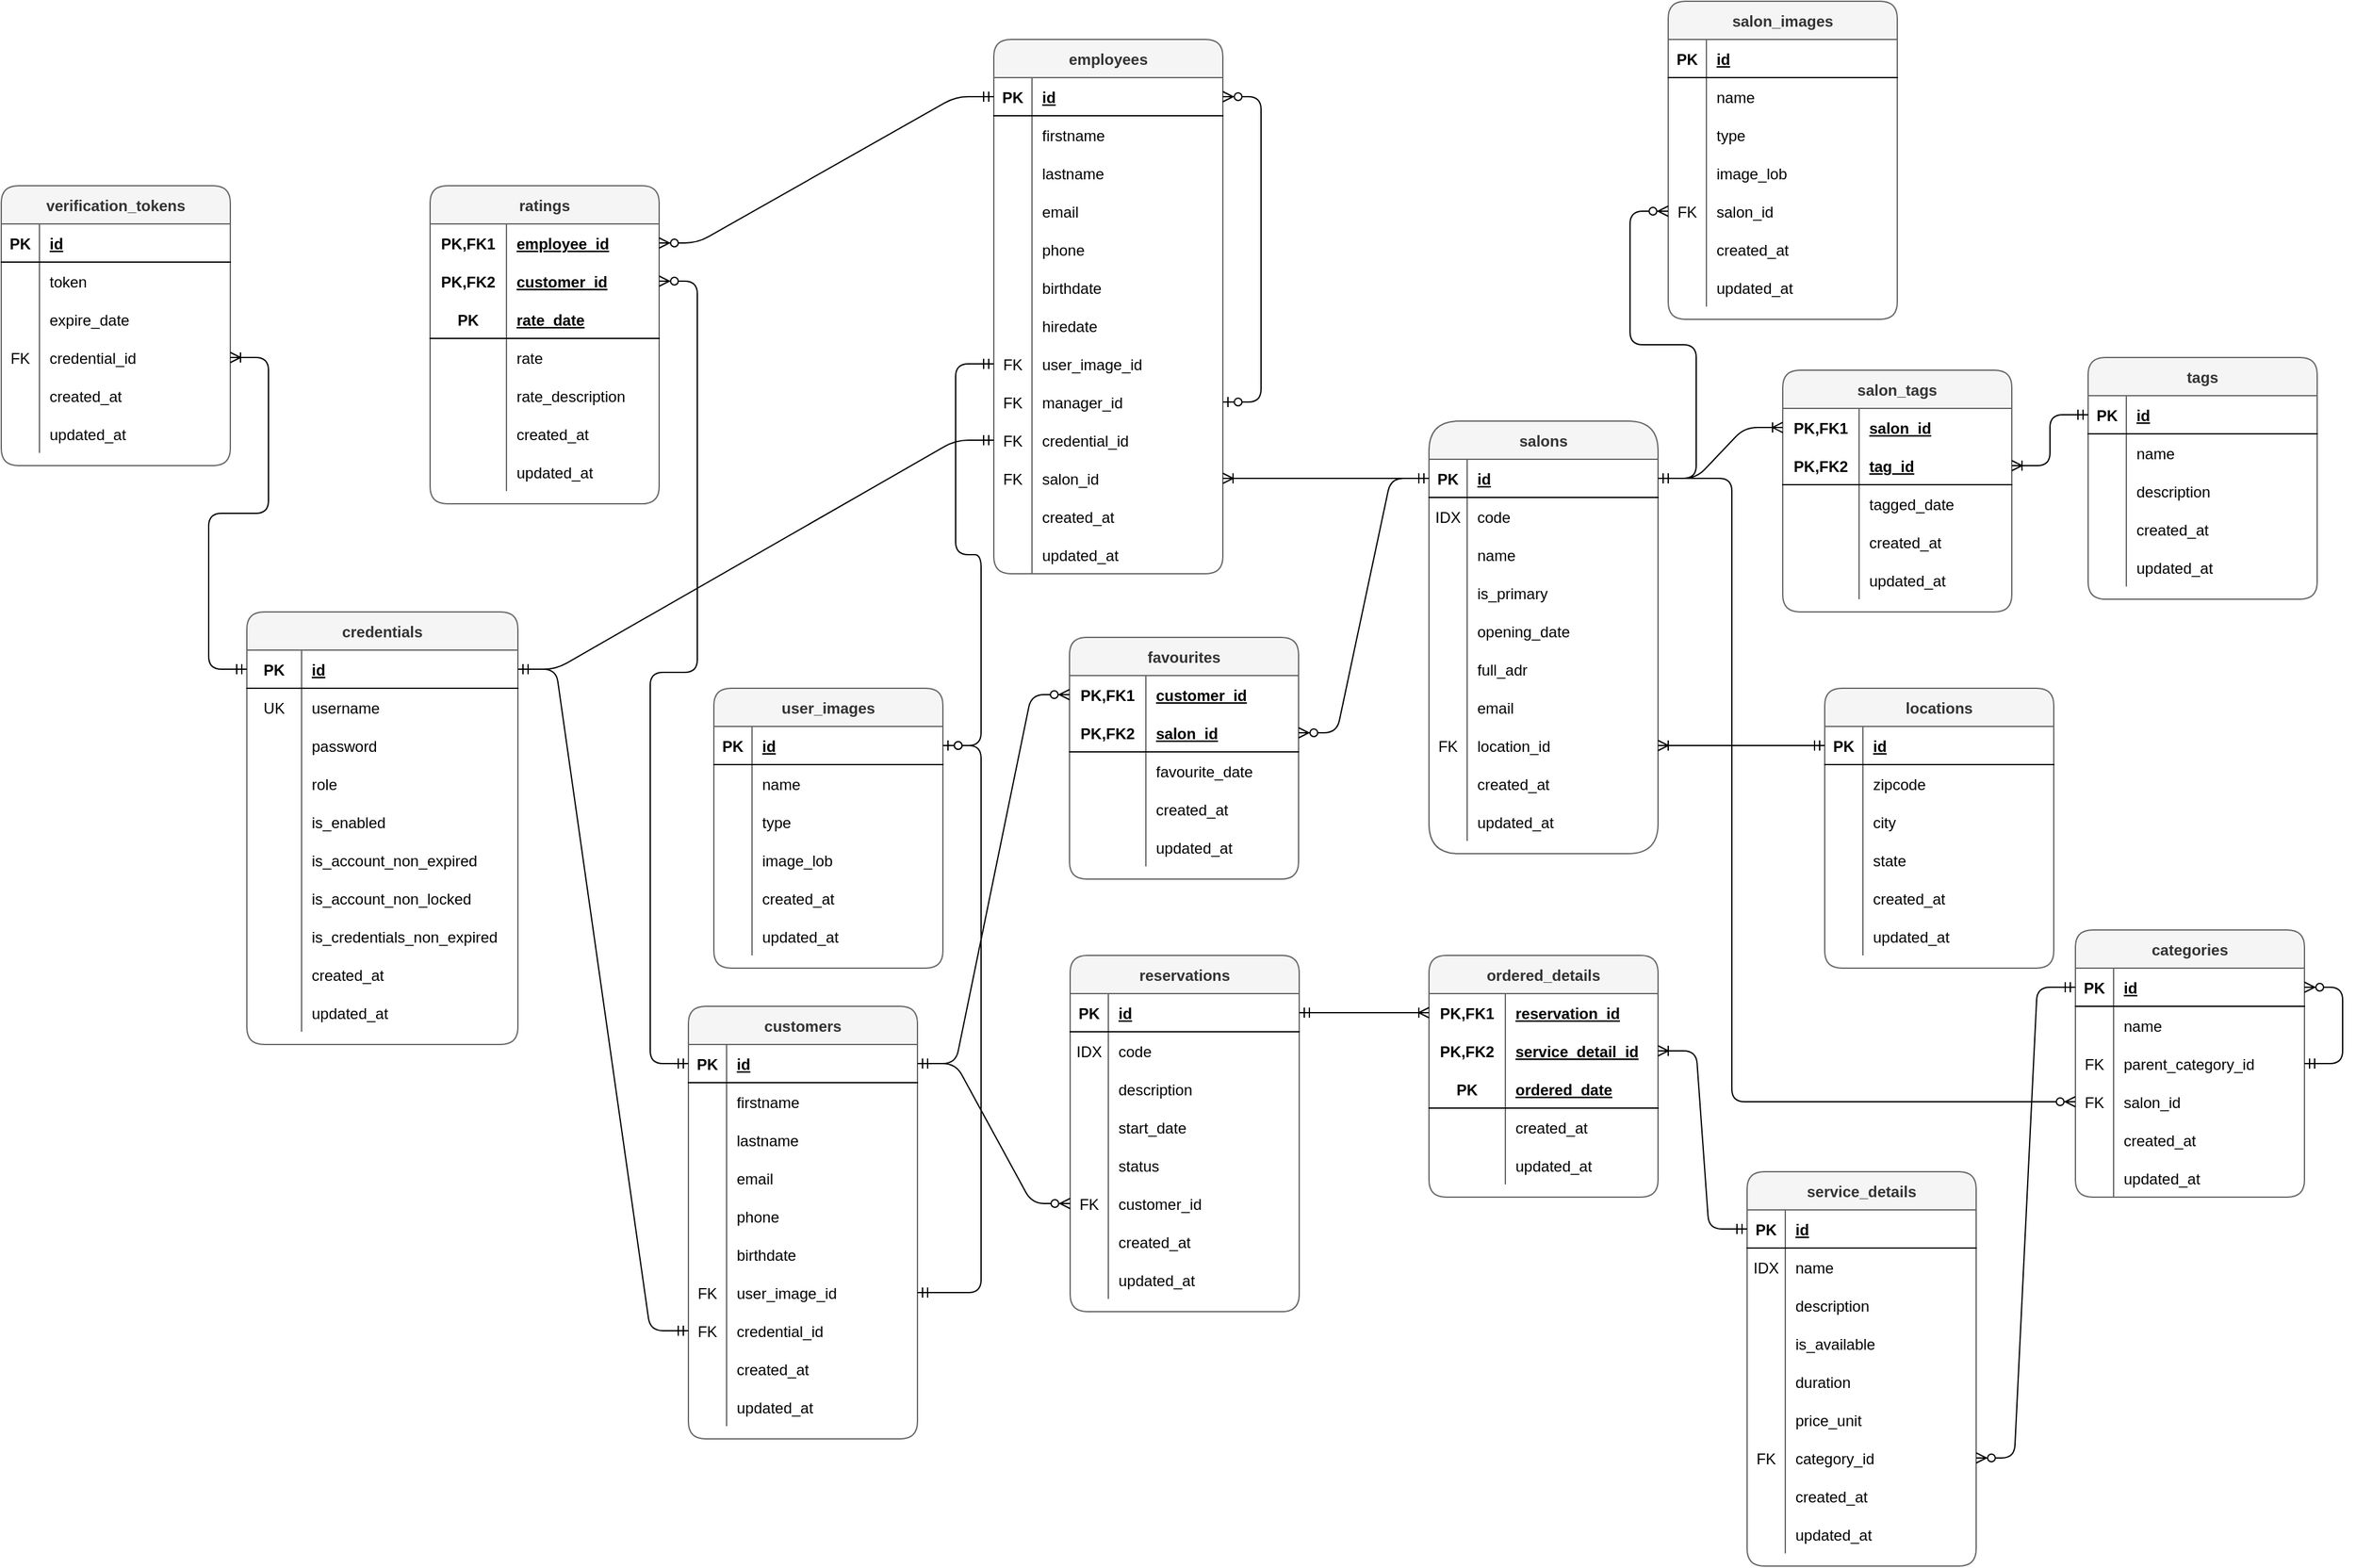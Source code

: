<mxfile version="17.4.6" type="device"><diagram id="o-Vx-PCoSVnU1DrH7m1V" name="Page-1"><mxGraphModel dx="4154" dy="1016" grid="1" gridSize="10" guides="1" tooltips="1" connect="1" arrows="1" fold="1" page="1" pageScale="1" pageWidth="827" pageHeight="1169" math="0" shadow="0"><root><mxCell id="0"/><mxCell id="1" parent="0"/><mxCell id="7qqLczB55kTYj6-OAjaR-1" value="customers" style="shape=table;startSize=30;container=1;collapsible=1;childLayout=tableLayout;fixedRows=1;rowLines=0;fontStyle=1;align=center;resizeLast=1;rounded=1;fillColor=#f5f5f5;fontColor=#333333;strokeColor=#666666;" parent="1" vertex="1"><mxGeometry x="-1720" y="840" width="180" height="340" as="geometry"/></mxCell><mxCell id="7qqLczB55kTYj6-OAjaR-2" value="" style="shape=partialRectangle;collapsible=0;dropTarget=0;pointerEvents=0;fillColor=none;top=0;left=0;bottom=1;right=0;points=[[0,0.5],[1,0.5]];portConstraint=eastwest;rounded=1;" parent="7qqLczB55kTYj6-OAjaR-1" vertex="1"><mxGeometry y="30" width="180" height="30" as="geometry"/></mxCell><mxCell id="7qqLczB55kTYj6-OAjaR-3" value="PK" style="shape=partialRectangle;connectable=0;fillColor=none;top=0;left=0;bottom=0;right=0;fontStyle=1;overflow=hidden;rounded=1;" parent="7qqLczB55kTYj6-OAjaR-2" vertex="1"><mxGeometry width="30" height="30" as="geometry"><mxRectangle width="30" height="30" as="alternateBounds"/></mxGeometry></mxCell><mxCell id="7qqLczB55kTYj6-OAjaR-4" value="id" style="shape=partialRectangle;connectable=0;fillColor=none;top=0;left=0;bottom=0;right=0;align=left;spacingLeft=6;fontStyle=5;overflow=hidden;rounded=1;" parent="7qqLczB55kTYj6-OAjaR-2" vertex="1"><mxGeometry x="30" width="150" height="30" as="geometry"><mxRectangle width="150" height="30" as="alternateBounds"/></mxGeometry></mxCell><mxCell id="7qqLczB55kTYj6-OAjaR-5" value="" style="shape=partialRectangle;collapsible=0;dropTarget=0;pointerEvents=0;fillColor=none;top=0;left=0;bottom=0;right=0;points=[[0,0.5],[1,0.5]];portConstraint=eastwest;rounded=1;" parent="7qqLczB55kTYj6-OAjaR-1" vertex="1"><mxGeometry y="60" width="180" height="30" as="geometry"/></mxCell><mxCell id="7qqLczB55kTYj6-OAjaR-6" value="" style="shape=partialRectangle;connectable=0;fillColor=none;top=0;left=0;bottom=0;right=0;editable=1;overflow=hidden;rounded=1;" parent="7qqLczB55kTYj6-OAjaR-5" vertex="1"><mxGeometry width="30" height="30" as="geometry"><mxRectangle width="30" height="30" as="alternateBounds"/></mxGeometry></mxCell><mxCell id="7qqLczB55kTYj6-OAjaR-7" value="firstname" style="shape=partialRectangle;connectable=0;fillColor=none;top=0;left=0;bottom=0;right=0;align=left;spacingLeft=6;overflow=hidden;rounded=1;" parent="7qqLczB55kTYj6-OAjaR-5" vertex="1"><mxGeometry x="30" width="150" height="30" as="geometry"><mxRectangle width="150" height="30" as="alternateBounds"/></mxGeometry></mxCell><mxCell id="7qqLczB55kTYj6-OAjaR-8" value="" style="shape=partialRectangle;collapsible=0;dropTarget=0;pointerEvents=0;fillColor=none;top=0;left=0;bottom=0;right=0;points=[[0,0.5],[1,0.5]];portConstraint=eastwest;rounded=1;" parent="7qqLczB55kTYj6-OAjaR-1" vertex="1"><mxGeometry y="90" width="180" height="30" as="geometry"/></mxCell><mxCell id="7qqLczB55kTYj6-OAjaR-9" value="" style="shape=partialRectangle;connectable=0;fillColor=none;top=0;left=0;bottom=0;right=0;editable=1;overflow=hidden;rounded=1;" parent="7qqLczB55kTYj6-OAjaR-8" vertex="1"><mxGeometry width="30" height="30" as="geometry"><mxRectangle width="30" height="30" as="alternateBounds"/></mxGeometry></mxCell><mxCell id="7qqLczB55kTYj6-OAjaR-10" value="lastname" style="shape=partialRectangle;connectable=0;fillColor=none;top=0;left=0;bottom=0;right=0;align=left;spacingLeft=6;overflow=hidden;rounded=1;" parent="7qqLczB55kTYj6-OAjaR-8" vertex="1"><mxGeometry x="30" width="150" height="30" as="geometry"><mxRectangle width="150" height="30" as="alternateBounds"/></mxGeometry></mxCell><mxCell id="7qqLczB55kTYj6-OAjaR-11" value="" style="shape=partialRectangle;collapsible=0;dropTarget=0;pointerEvents=0;fillColor=none;top=0;left=0;bottom=0;right=0;points=[[0,0.5],[1,0.5]];portConstraint=eastwest;rounded=1;" parent="7qqLczB55kTYj6-OAjaR-1" vertex="1"><mxGeometry y="120" width="180" height="30" as="geometry"/></mxCell><mxCell id="7qqLczB55kTYj6-OAjaR-12" value="" style="shape=partialRectangle;connectable=0;fillColor=none;top=0;left=0;bottom=0;right=0;editable=1;overflow=hidden;rounded=1;" parent="7qqLczB55kTYj6-OAjaR-11" vertex="1"><mxGeometry width="30" height="30" as="geometry"><mxRectangle width="30" height="30" as="alternateBounds"/></mxGeometry></mxCell><mxCell id="7qqLczB55kTYj6-OAjaR-13" value="email" style="shape=partialRectangle;connectable=0;fillColor=none;top=0;left=0;bottom=0;right=0;align=left;spacingLeft=6;overflow=hidden;rounded=1;" parent="7qqLczB55kTYj6-OAjaR-11" vertex="1"><mxGeometry x="30" width="150" height="30" as="geometry"><mxRectangle width="150" height="30" as="alternateBounds"/></mxGeometry></mxCell><mxCell id="7qqLczB55kTYj6-OAjaR-14" value="" style="shape=partialRectangle;collapsible=0;dropTarget=0;pointerEvents=0;fillColor=none;top=0;left=0;bottom=0;right=0;points=[[0,0.5],[1,0.5]];portConstraint=eastwest;rounded=1;" parent="7qqLczB55kTYj6-OAjaR-1" vertex="1"><mxGeometry y="150" width="180" height="30" as="geometry"/></mxCell><mxCell id="7qqLczB55kTYj6-OAjaR-15" value="" style="shape=partialRectangle;connectable=0;fillColor=none;top=0;left=0;bottom=0;right=0;editable=1;overflow=hidden;rounded=1;" parent="7qqLczB55kTYj6-OAjaR-14" vertex="1"><mxGeometry width="30" height="30" as="geometry"><mxRectangle width="30" height="30" as="alternateBounds"/></mxGeometry></mxCell><mxCell id="7qqLczB55kTYj6-OAjaR-16" value="phone" style="shape=partialRectangle;connectable=0;fillColor=none;top=0;left=0;bottom=0;right=0;align=left;spacingLeft=6;overflow=hidden;rounded=1;" parent="7qqLczB55kTYj6-OAjaR-14" vertex="1"><mxGeometry x="30" width="150" height="30" as="geometry"><mxRectangle width="150" height="30" as="alternateBounds"/></mxGeometry></mxCell><mxCell id="7qqLczB55kTYj6-OAjaR-17" value="" style="shape=partialRectangle;collapsible=0;dropTarget=0;pointerEvents=0;fillColor=none;top=0;left=0;bottom=0;right=0;points=[[0,0.5],[1,0.5]];portConstraint=eastwest;rounded=1;" parent="7qqLczB55kTYj6-OAjaR-1" vertex="1"><mxGeometry y="180" width="180" height="30" as="geometry"/></mxCell><mxCell id="7qqLczB55kTYj6-OAjaR-18" value="" style="shape=partialRectangle;connectable=0;fillColor=none;top=0;left=0;bottom=0;right=0;editable=1;overflow=hidden;rounded=1;" parent="7qqLczB55kTYj6-OAjaR-17" vertex="1"><mxGeometry width="30" height="30" as="geometry"><mxRectangle width="30" height="30" as="alternateBounds"/></mxGeometry></mxCell><mxCell id="7qqLczB55kTYj6-OAjaR-19" value="birthdate" style="shape=partialRectangle;connectable=0;fillColor=none;top=0;left=0;bottom=0;right=0;align=left;spacingLeft=6;overflow=hidden;rounded=1;" parent="7qqLczB55kTYj6-OAjaR-17" vertex="1"><mxGeometry x="30" width="150" height="30" as="geometry"><mxRectangle width="150" height="30" as="alternateBounds"/></mxGeometry></mxCell><mxCell id="7qqLczB55kTYj6-OAjaR-20" value="" style="shape=partialRectangle;collapsible=0;dropTarget=0;pointerEvents=0;fillColor=none;top=0;left=0;bottom=0;right=0;points=[[0,0.5],[1,0.5]];portConstraint=eastwest;rounded=1;" parent="7qqLczB55kTYj6-OAjaR-1" vertex="1"><mxGeometry y="210" width="180" height="30" as="geometry"/></mxCell><mxCell id="7qqLczB55kTYj6-OAjaR-21" value="FK" style="shape=partialRectangle;connectable=0;fillColor=none;top=0;left=0;bottom=0;right=0;editable=1;overflow=hidden;rounded=1;" parent="7qqLczB55kTYj6-OAjaR-20" vertex="1"><mxGeometry width="30" height="30" as="geometry"><mxRectangle width="30" height="30" as="alternateBounds"/></mxGeometry></mxCell><mxCell id="7qqLczB55kTYj6-OAjaR-22" value="user_image_id" style="shape=partialRectangle;connectable=0;fillColor=none;top=0;left=0;bottom=0;right=0;align=left;spacingLeft=6;overflow=hidden;rounded=1;" parent="7qqLczB55kTYj6-OAjaR-20" vertex="1"><mxGeometry x="30" width="150" height="30" as="geometry"><mxRectangle width="150" height="30" as="alternateBounds"/></mxGeometry></mxCell><mxCell id="7qqLczB55kTYj6-OAjaR-291" value="" style="shape=partialRectangle;collapsible=0;dropTarget=0;pointerEvents=0;fillColor=none;top=0;left=0;bottom=0;right=0;points=[[0,0.5],[1,0.5]];portConstraint=eastwest;rounded=1;" parent="7qqLczB55kTYj6-OAjaR-1" vertex="1"><mxGeometry y="240" width="180" height="30" as="geometry"/></mxCell><mxCell id="7qqLczB55kTYj6-OAjaR-292" value="FK" style="shape=partialRectangle;connectable=0;fillColor=none;top=0;left=0;bottom=0;right=0;editable=1;overflow=hidden;rounded=1;" parent="7qqLczB55kTYj6-OAjaR-291" vertex="1"><mxGeometry width="30" height="30" as="geometry"><mxRectangle width="30" height="30" as="alternateBounds"/></mxGeometry></mxCell><mxCell id="7qqLczB55kTYj6-OAjaR-293" value="credential_id" style="shape=partialRectangle;connectable=0;fillColor=none;top=0;left=0;bottom=0;right=0;align=left;spacingLeft=6;overflow=hidden;rounded=1;" parent="7qqLczB55kTYj6-OAjaR-291" vertex="1"><mxGeometry x="30" width="150" height="30" as="geometry"><mxRectangle width="150" height="30" as="alternateBounds"/></mxGeometry></mxCell><mxCell id="7qqLczB55kTYj6-OAjaR-23" value="" style="shape=partialRectangle;collapsible=0;dropTarget=0;pointerEvents=0;fillColor=none;top=0;left=0;bottom=0;right=0;points=[[0,0.5],[1,0.5]];portConstraint=eastwest;rounded=1;" parent="7qqLczB55kTYj6-OAjaR-1" vertex="1"><mxGeometry y="270" width="180" height="30" as="geometry"/></mxCell><mxCell id="7qqLczB55kTYj6-OAjaR-24" value="" style="shape=partialRectangle;connectable=0;fillColor=none;top=0;left=0;bottom=0;right=0;editable=1;overflow=hidden;rounded=1;" parent="7qqLczB55kTYj6-OAjaR-23" vertex="1"><mxGeometry width="30" height="30" as="geometry"><mxRectangle width="30" height="30" as="alternateBounds"/></mxGeometry></mxCell><mxCell id="7qqLczB55kTYj6-OAjaR-25" value="created_at" style="shape=partialRectangle;connectable=0;fillColor=none;top=0;left=0;bottom=0;right=0;align=left;spacingLeft=6;overflow=hidden;rounded=1;" parent="7qqLczB55kTYj6-OAjaR-23" vertex="1"><mxGeometry x="30" width="150" height="30" as="geometry"><mxRectangle width="150" height="30" as="alternateBounds"/></mxGeometry></mxCell><mxCell id="7qqLczB55kTYj6-OAjaR-26" value="" style="shape=partialRectangle;collapsible=0;dropTarget=0;pointerEvents=0;fillColor=none;top=0;left=0;bottom=0;right=0;points=[[0,0.5],[1,0.5]];portConstraint=eastwest;rounded=1;" parent="7qqLczB55kTYj6-OAjaR-1" vertex="1"><mxGeometry y="300" width="180" height="30" as="geometry"/></mxCell><mxCell id="7qqLczB55kTYj6-OAjaR-27" value="" style="shape=partialRectangle;connectable=0;fillColor=none;top=0;left=0;bottom=0;right=0;editable=1;overflow=hidden;rounded=1;" parent="7qqLczB55kTYj6-OAjaR-26" vertex="1"><mxGeometry width="30" height="30" as="geometry"><mxRectangle width="30" height="30" as="alternateBounds"/></mxGeometry></mxCell><mxCell id="7qqLczB55kTYj6-OAjaR-28" value="updated_at" style="shape=partialRectangle;connectable=0;fillColor=none;top=0;left=0;bottom=0;right=0;align=left;spacingLeft=6;overflow=hidden;rounded=1;" parent="7qqLczB55kTYj6-OAjaR-26" vertex="1"><mxGeometry x="30" width="150" height="30" as="geometry"><mxRectangle width="150" height="30" as="alternateBounds"/></mxGeometry></mxCell><mxCell id="7qqLczB55kTYj6-OAjaR-32" value="employees" style="shape=table;startSize=30;container=1;collapsible=1;childLayout=tableLayout;fixedRows=1;rowLines=0;fontStyle=1;align=center;resizeLast=1;rounded=1;fillColor=#f5f5f5;fontColor=#333333;strokeColor=#666666;" parent="1" vertex="1"><mxGeometry x="-1480" y="80" width="180" height="420" as="geometry"/></mxCell><mxCell id="7qqLczB55kTYj6-OAjaR-33" value="" style="shape=partialRectangle;collapsible=0;dropTarget=0;pointerEvents=0;fillColor=none;top=0;left=0;bottom=1;right=0;points=[[0,0.5],[1,0.5]];portConstraint=eastwest;rounded=1;" parent="7qqLczB55kTYj6-OAjaR-32" vertex="1"><mxGeometry y="30" width="180" height="30" as="geometry"/></mxCell><mxCell id="7qqLczB55kTYj6-OAjaR-34" value="PK" style="shape=partialRectangle;connectable=0;fillColor=none;top=0;left=0;bottom=0;right=0;fontStyle=1;overflow=hidden;rounded=1;" parent="7qqLczB55kTYj6-OAjaR-33" vertex="1"><mxGeometry width="30" height="30" as="geometry"><mxRectangle width="30" height="30" as="alternateBounds"/></mxGeometry></mxCell><mxCell id="7qqLczB55kTYj6-OAjaR-35" value="id" style="shape=partialRectangle;connectable=0;fillColor=none;top=0;left=0;bottom=0;right=0;align=left;spacingLeft=6;fontStyle=5;overflow=hidden;rounded=1;" parent="7qqLczB55kTYj6-OAjaR-33" vertex="1"><mxGeometry x="30" width="150" height="30" as="geometry"><mxRectangle width="150" height="30" as="alternateBounds"/></mxGeometry></mxCell><mxCell id="7qqLczB55kTYj6-OAjaR-36" value="" style="shape=partialRectangle;collapsible=0;dropTarget=0;pointerEvents=0;fillColor=none;top=0;left=0;bottom=0;right=0;points=[[0,0.5],[1,0.5]];portConstraint=eastwest;rounded=1;" parent="7qqLczB55kTYj6-OAjaR-32" vertex="1"><mxGeometry y="60" width="180" height="30" as="geometry"/></mxCell><mxCell id="7qqLczB55kTYj6-OAjaR-37" value="" style="shape=partialRectangle;connectable=0;fillColor=none;top=0;left=0;bottom=0;right=0;editable=1;overflow=hidden;rounded=1;" parent="7qqLczB55kTYj6-OAjaR-36" vertex="1"><mxGeometry width="30" height="30" as="geometry"><mxRectangle width="30" height="30" as="alternateBounds"/></mxGeometry></mxCell><mxCell id="7qqLczB55kTYj6-OAjaR-38" value="firstname" style="shape=partialRectangle;connectable=0;fillColor=none;top=0;left=0;bottom=0;right=0;align=left;spacingLeft=6;overflow=hidden;rounded=1;" parent="7qqLczB55kTYj6-OAjaR-36" vertex="1"><mxGeometry x="30" width="150" height="30" as="geometry"><mxRectangle width="150" height="30" as="alternateBounds"/></mxGeometry></mxCell><mxCell id="7qqLczB55kTYj6-OAjaR-39" value="" style="shape=partialRectangle;collapsible=0;dropTarget=0;pointerEvents=0;fillColor=none;top=0;left=0;bottom=0;right=0;points=[[0,0.5],[1,0.5]];portConstraint=eastwest;rounded=1;" parent="7qqLczB55kTYj6-OAjaR-32" vertex="1"><mxGeometry y="90" width="180" height="30" as="geometry"/></mxCell><mxCell id="7qqLczB55kTYj6-OAjaR-40" value="" style="shape=partialRectangle;connectable=0;fillColor=none;top=0;left=0;bottom=0;right=0;editable=1;overflow=hidden;rounded=1;" parent="7qqLczB55kTYj6-OAjaR-39" vertex="1"><mxGeometry width="30" height="30" as="geometry"><mxRectangle width="30" height="30" as="alternateBounds"/></mxGeometry></mxCell><mxCell id="7qqLczB55kTYj6-OAjaR-41" value="lastname" style="shape=partialRectangle;connectable=0;fillColor=none;top=0;left=0;bottom=0;right=0;align=left;spacingLeft=6;overflow=hidden;rounded=1;" parent="7qqLczB55kTYj6-OAjaR-39" vertex="1"><mxGeometry x="30" width="150" height="30" as="geometry"><mxRectangle width="150" height="30" as="alternateBounds"/></mxGeometry></mxCell><mxCell id="7qqLczB55kTYj6-OAjaR-42" value="" style="shape=partialRectangle;collapsible=0;dropTarget=0;pointerEvents=0;fillColor=none;top=0;left=0;bottom=0;right=0;points=[[0,0.5],[1,0.5]];portConstraint=eastwest;rounded=1;" parent="7qqLczB55kTYj6-OAjaR-32" vertex="1"><mxGeometry y="120" width="180" height="30" as="geometry"/></mxCell><mxCell id="7qqLczB55kTYj6-OAjaR-43" value="" style="shape=partialRectangle;connectable=0;fillColor=none;top=0;left=0;bottom=0;right=0;editable=1;overflow=hidden;rounded=1;" parent="7qqLczB55kTYj6-OAjaR-42" vertex="1"><mxGeometry width="30" height="30" as="geometry"><mxRectangle width="30" height="30" as="alternateBounds"/></mxGeometry></mxCell><mxCell id="7qqLczB55kTYj6-OAjaR-44" value="email" style="shape=partialRectangle;connectable=0;fillColor=none;top=0;left=0;bottom=0;right=0;align=left;spacingLeft=6;overflow=hidden;rounded=1;" parent="7qqLczB55kTYj6-OAjaR-42" vertex="1"><mxGeometry x="30" width="150" height="30" as="geometry"><mxRectangle width="150" height="30" as="alternateBounds"/></mxGeometry></mxCell><mxCell id="7qqLczB55kTYj6-OAjaR-45" value="" style="shape=partialRectangle;collapsible=0;dropTarget=0;pointerEvents=0;fillColor=none;top=0;left=0;bottom=0;right=0;points=[[0,0.5],[1,0.5]];portConstraint=eastwest;rounded=1;" parent="7qqLczB55kTYj6-OAjaR-32" vertex="1"><mxGeometry y="150" width="180" height="30" as="geometry"/></mxCell><mxCell id="7qqLczB55kTYj6-OAjaR-46" value="" style="shape=partialRectangle;connectable=0;fillColor=none;top=0;left=0;bottom=0;right=0;editable=1;overflow=hidden;rounded=1;" parent="7qqLczB55kTYj6-OAjaR-45" vertex="1"><mxGeometry width="30" height="30" as="geometry"><mxRectangle width="30" height="30" as="alternateBounds"/></mxGeometry></mxCell><mxCell id="7qqLczB55kTYj6-OAjaR-47" value="phone" style="shape=partialRectangle;connectable=0;fillColor=none;top=0;left=0;bottom=0;right=0;align=left;spacingLeft=6;overflow=hidden;rounded=1;" parent="7qqLczB55kTYj6-OAjaR-45" vertex="1"><mxGeometry x="30" width="150" height="30" as="geometry"><mxRectangle width="150" height="30" as="alternateBounds"/></mxGeometry></mxCell><mxCell id="7qqLczB55kTYj6-OAjaR-48" value="" style="shape=partialRectangle;collapsible=0;dropTarget=0;pointerEvents=0;fillColor=none;top=0;left=0;bottom=0;right=0;points=[[0,0.5],[1,0.5]];portConstraint=eastwest;rounded=1;" parent="7qqLczB55kTYj6-OAjaR-32" vertex="1"><mxGeometry y="180" width="180" height="30" as="geometry"/></mxCell><mxCell id="7qqLczB55kTYj6-OAjaR-49" value="" style="shape=partialRectangle;connectable=0;fillColor=none;top=0;left=0;bottom=0;right=0;editable=1;overflow=hidden;rounded=1;" parent="7qqLczB55kTYj6-OAjaR-48" vertex="1"><mxGeometry width="30" height="30" as="geometry"><mxRectangle width="30" height="30" as="alternateBounds"/></mxGeometry></mxCell><mxCell id="7qqLczB55kTYj6-OAjaR-50" value="birthdate" style="shape=partialRectangle;connectable=0;fillColor=none;top=0;left=0;bottom=0;right=0;align=left;spacingLeft=6;overflow=hidden;rounded=1;" parent="7qqLczB55kTYj6-OAjaR-48" vertex="1"><mxGeometry x="30" width="150" height="30" as="geometry"><mxRectangle width="150" height="30" as="alternateBounds"/></mxGeometry></mxCell><mxCell id="7qqLczB55kTYj6-OAjaR-51" value="" style="shape=partialRectangle;collapsible=0;dropTarget=0;pointerEvents=0;fillColor=none;top=0;left=0;bottom=0;right=0;points=[[0,0.5],[1,0.5]];portConstraint=eastwest;rounded=1;" parent="7qqLczB55kTYj6-OAjaR-32" vertex="1"><mxGeometry y="210" width="180" height="30" as="geometry"/></mxCell><mxCell id="7qqLczB55kTYj6-OAjaR-52" value="" style="shape=partialRectangle;connectable=0;fillColor=none;top=0;left=0;bottom=0;right=0;editable=1;overflow=hidden;rounded=1;" parent="7qqLczB55kTYj6-OAjaR-51" vertex="1"><mxGeometry width="30" height="30" as="geometry"><mxRectangle width="30" height="30" as="alternateBounds"/></mxGeometry></mxCell><mxCell id="7qqLczB55kTYj6-OAjaR-53" value="hiredate" style="shape=partialRectangle;connectable=0;fillColor=none;top=0;left=0;bottom=0;right=0;align=left;spacingLeft=6;overflow=hidden;rounded=1;" parent="7qqLczB55kTYj6-OAjaR-51" vertex="1"><mxGeometry x="30" width="150" height="30" as="geometry"><mxRectangle width="150" height="30" as="alternateBounds"/></mxGeometry></mxCell><mxCell id="7qqLczB55kTYj6-OAjaR-54" value="" style="shape=partialRectangle;collapsible=0;dropTarget=0;pointerEvents=0;fillColor=none;top=0;left=0;bottom=0;right=0;points=[[0,0.5],[1,0.5]];portConstraint=eastwest;rounded=1;" parent="7qqLczB55kTYj6-OAjaR-32" vertex="1"><mxGeometry y="240" width="180" height="30" as="geometry"/></mxCell><mxCell id="7qqLczB55kTYj6-OAjaR-55" value="FK" style="shape=partialRectangle;connectable=0;fillColor=none;top=0;left=0;bottom=0;right=0;editable=1;overflow=hidden;rounded=1;" parent="7qqLczB55kTYj6-OAjaR-54" vertex="1"><mxGeometry width="30" height="30" as="geometry"><mxRectangle width="30" height="30" as="alternateBounds"/></mxGeometry></mxCell><mxCell id="7qqLczB55kTYj6-OAjaR-56" value="user_image_id" style="shape=partialRectangle;connectable=0;fillColor=none;top=0;left=0;bottom=0;right=0;align=left;spacingLeft=6;overflow=hidden;rounded=1;" parent="7qqLczB55kTYj6-OAjaR-54" vertex="1"><mxGeometry x="30" width="150" height="30" as="geometry"><mxRectangle width="150" height="30" as="alternateBounds"/></mxGeometry></mxCell><mxCell id="7qqLczB55kTYj6-OAjaR-57" value="" style="shape=partialRectangle;collapsible=0;dropTarget=0;pointerEvents=0;fillColor=none;top=0;left=0;bottom=0;right=0;points=[[0,0.5],[1,0.5]];portConstraint=eastwest;rounded=1;" parent="7qqLczB55kTYj6-OAjaR-32" vertex="1"><mxGeometry y="270" width="180" height="30" as="geometry"/></mxCell><mxCell id="7qqLczB55kTYj6-OAjaR-58" value="FK" style="shape=partialRectangle;connectable=0;fillColor=none;top=0;left=0;bottom=0;right=0;editable=1;overflow=hidden;rounded=1;" parent="7qqLczB55kTYj6-OAjaR-57" vertex="1"><mxGeometry width="30" height="30" as="geometry"><mxRectangle width="30" height="30" as="alternateBounds"/></mxGeometry></mxCell><mxCell id="7qqLczB55kTYj6-OAjaR-59" value="manager_id" style="shape=partialRectangle;connectable=0;fillColor=none;top=0;left=0;bottom=0;right=0;align=left;spacingLeft=6;overflow=hidden;rounded=1;" parent="7qqLczB55kTYj6-OAjaR-57" vertex="1"><mxGeometry x="30" width="150" height="30" as="geometry"><mxRectangle width="150" height="30" as="alternateBounds"/></mxGeometry></mxCell><mxCell id="7qqLczB55kTYj6-OAjaR-294" value="" style="shape=partialRectangle;collapsible=0;dropTarget=0;pointerEvents=0;fillColor=none;top=0;left=0;bottom=0;right=0;points=[[0,0.5],[1,0.5]];portConstraint=eastwest;rounded=1;" parent="7qqLczB55kTYj6-OAjaR-32" vertex="1"><mxGeometry y="300" width="180" height="30" as="geometry"/></mxCell><mxCell id="7qqLczB55kTYj6-OAjaR-295" value="FK" style="shape=partialRectangle;connectable=0;fillColor=none;top=0;left=0;bottom=0;right=0;editable=1;overflow=hidden;rounded=1;" parent="7qqLczB55kTYj6-OAjaR-294" vertex="1"><mxGeometry width="30" height="30" as="geometry"><mxRectangle width="30" height="30" as="alternateBounds"/></mxGeometry></mxCell><mxCell id="7qqLczB55kTYj6-OAjaR-296" value="credential_id" style="shape=partialRectangle;connectable=0;fillColor=none;top=0;left=0;bottom=0;right=0;align=left;spacingLeft=6;overflow=hidden;rounded=1;" parent="7qqLczB55kTYj6-OAjaR-294" vertex="1"><mxGeometry x="30" width="150" height="30" as="geometry"><mxRectangle width="150" height="30" as="alternateBounds"/></mxGeometry></mxCell><mxCell id="7qqLczB55kTYj6-OAjaR-287" value="" style="shape=partialRectangle;collapsible=0;dropTarget=0;pointerEvents=0;fillColor=none;top=0;left=0;bottom=0;right=0;points=[[0,0.5],[1,0.5]];portConstraint=eastwest;rounded=1;" parent="7qqLczB55kTYj6-OAjaR-32" vertex="1"><mxGeometry y="330" width="180" height="30" as="geometry"/></mxCell><mxCell id="7qqLczB55kTYj6-OAjaR-288" value="FK" style="shape=partialRectangle;connectable=0;fillColor=none;top=0;left=0;bottom=0;right=0;editable=1;overflow=hidden;rounded=1;" parent="7qqLczB55kTYj6-OAjaR-287" vertex="1"><mxGeometry width="30" height="30" as="geometry"><mxRectangle width="30" height="30" as="alternateBounds"/></mxGeometry></mxCell><mxCell id="7qqLczB55kTYj6-OAjaR-289" value="salon_id" style="shape=partialRectangle;connectable=0;fillColor=none;top=0;left=0;bottom=0;right=0;align=left;spacingLeft=6;overflow=hidden;rounded=1;" parent="7qqLczB55kTYj6-OAjaR-287" vertex="1"><mxGeometry x="30" width="150" height="30" as="geometry"><mxRectangle width="150" height="30" as="alternateBounds"/></mxGeometry></mxCell><mxCell id="7qqLczB55kTYj6-OAjaR-60" value="" style="shape=partialRectangle;collapsible=0;dropTarget=0;pointerEvents=0;fillColor=none;top=0;left=0;bottom=0;right=0;points=[[0,0.5],[1,0.5]];portConstraint=eastwest;rounded=1;" parent="7qqLczB55kTYj6-OAjaR-32" vertex="1"><mxGeometry y="360" width="180" height="30" as="geometry"/></mxCell><mxCell id="7qqLczB55kTYj6-OAjaR-61" value="" style="shape=partialRectangle;connectable=0;fillColor=none;top=0;left=0;bottom=0;right=0;editable=1;overflow=hidden;rounded=1;" parent="7qqLczB55kTYj6-OAjaR-60" vertex="1"><mxGeometry width="30" height="30" as="geometry"><mxRectangle width="30" height="30" as="alternateBounds"/></mxGeometry></mxCell><mxCell id="7qqLczB55kTYj6-OAjaR-62" value="created_at" style="shape=partialRectangle;connectable=0;fillColor=none;top=0;left=0;bottom=0;right=0;align=left;spacingLeft=6;overflow=hidden;rounded=1;" parent="7qqLczB55kTYj6-OAjaR-60" vertex="1"><mxGeometry x="30" width="150" height="30" as="geometry"><mxRectangle width="150" height="30" as="alternateBounds"/></mxGeometry></mxCell><mxCell id="7qqLczB55kTYj6-OAjaR-63" value="" style="shape=partialRectangle;collapsible=0;dropTarget=0;pointerEvents=0;fillColor=none;top=0;left=0;bottom=0;right=0;points=[[0,0.5],[1,0.5]];portConstraint=eastwest;rounded=1;" parent="7qqLczB55kTYj6-OAjaR-32" vertex="1"><mxGeometry y="390" width="180" height="30" as="geometry"/></mxCell><mxCell id="7qqLczB55kTYj6-OAjaR-64" value="" style="shape=partialRectangle;connectable=0;fillColor=none;top=0;left=0;bottom=0;right=0;editable=1;overflow=hidden;rounded=1;" parent="7qqLczB55kTYj6-OAjaR-63" vertex="1"><mxGeometry width="30" height="30" as="geometry"><mxRectangle width="30" height="30" as="alternateBounds"/></mxGeometry></mxCell><mxCell id="7qqLczB55kTYj6-OAjaR-65" value="updated_at" style="shape=partialRectangle;connectable=0;fillColor=none;top=0;left=0;bottom=0;right=0;align=left;spacingLeft=6;overflow=hidden;rounded=1;" parent="7qqLczB55kTYj6-OAjaR-63" vertex="1"><mxGeometry x="30" width="150" height="30" as="geometry"><mxRectangle width="150" height="30" as="alternateBounds"/></mxGeometry></mxCell><mxCell id="rmTuFz__j5MfAP_oQ0Go-8" value="" style="edgeStyle=entityRelationEdgeStyle;fontSize=12;html=1;endArrow=ERzeroToMany;startArrow=ERzeroToOne;rounded=1;sketch=0;" parent="7qqLczB55kTYj6-OAjaR-32" source="7qqLczB55kTYj6-OAjaR-57" target="7qqLczB55kTYj6-OAjaR-33" edge="1"><mxGeometry width="100" height="100" relative="1" as="geometry"><mxPoint x="283" y="180" as="sourcePoint"/><mxPoint x="383" y="80" as="targetPoint"/></mxGeometry></mxCell><mxCell id="7qqLczB55kTYj6-OAjaR-66" value="salons" style="shape=table;startSize=30;container=1;collapsible=1;childLayout=tableLayout;fixedRows=1;rowLines=0;fontStyle=1;align=center;resizeLast=1;rounded=1;arcSize=26;fillColor=#f5f5f5;fontColor=#333333;strokeColor=#666666;" parent="1" vertex="1"><mxGeometry x="-1138" y="380" width="180" height="340" as="geometry"/></mxCell><mxCell id="7qqLczB55kTYj6-OAjaR-67" value="" style="shape=partialRectangle;collapsible=0;dropTarget=0;pointerEvents=0;fillColor=none;top=0;left=0;bottom=1;right=0;points=[[0,0.5],[1,0.5]];portConstraint=eastwest;rounded=1;" parent="7qqLczB55kTYj6-OAjaR-66" vertex="1"><mxGeometry y="30" width="180" height="30" as="geometry"/></mxCell><mxCell id="7qqLczB55kTYj6-OAjaR-68" value="PK" style="shape=partialRectangle;connectable=0;fillColor=none;top=0;left=0;bottom=0;right=0;fontStyle=1;overflow=hidden;rounded=1;" parent="7qqLczB55kTYj6-OAjaR-67" vertex="1"><mxGeometry width="30" height="30" as="geometry"><mxRectangle width="30" height="30" as="alternateBounds"/></mxGeometry></mxCell><mxCell id="7qqLczB55kTYj6-OAjaR-69" value="id" style="shape=partialRectangle;connectable=0;fillColor=none;top=0;left=0;bottom=0;right=0;align=left;spacingLeft=6;fontStyle=5;overflow=hidden;rounded=1;" parent="7qqLczB55kTYj6-OAjaR-67" vertex="1"><mxGeometry x="30" width="150" height="30" as="geometry"><mxRectangle width="150" height="30" as="alternateBounds"/></mxGeometry></mxCell><mxCell id="i0h6oyiBIYUz57tXzVo--18" value="" style="shape=partialRectangle;collapsible=0;dropTarget=0;pointerEvents=0;fillColor=none;top=0;left=0;bottom=0;right=0;points=[[0,0.5],[1,0.5]];portConstraint=eastwest;rounded=1;" parent="7qqLczB55kTYj6-OAjaR-66" vertex="1"><mxGeometry y="60" width="180" height="30" as="geometry"/></mxCell><mxCell id="i0h6oyiBIYUz57tXzVo--19" value="IDX" style="shape=partialRectangle;connectable=0;fillColor=none;top=0;left=0;bottom=0;right=0;editable=1;overflow=hidden;rounded=1;" parent="i0h6oyiBIYUz57tXzVo--18" vertex="1"><mxGeometry width="30" height="30" as="geometry"><mxRectangle width="30" height="30" as="alternateBounds"/></mxGeometry></mxCell><mxCell id="i0h6oyiBIYUz57tXzVo--20" value="code" style="shape=partialRectangle;connectable=0;fillColor=none;top=0;left=0;bottom=0;right=0;align=left;spacingLeft=6;overflow=hidden;rounded=1;" parent="i0h6oyiBIYUz57tXzVo--18" vertex="1"><mxGeometry x="30" width="150" height="30" as="geometry"><mxRectangle width="150" height="30" as="alternateBounds"/></mxGeometry></mxCell><mxCell id="7qqLczB55kTYj6-OAjaR-70" value="" style="shape=partialRectangle;collapsible=0;dropTarget=0;pointerEvents=0;fillColor=none;top=0;left=0;bottom=0;right=0;points=[[0,0.5],[1,0.5]];portConstraint=eastwest;rounded=1;" parent="7qqLczB55kTYj6-OAjaR-66" vertex="1"><mxGeometry y="90" width="180" height="30" as="geometry"/></mxCell><mxCell id="7qqLczB55kTYj6-OAjaR-71" value="" style="shape=partialRectangle;connectable=0;fillColor=none;top=0;left=0;bottom=0;right=0;editable=1;overflow=hidden;rounded=1;" parent="7qqLczB55kTYj6-OAjaR-70" vertex="1"><mxGeometry width="30" height="30" as="geometry"><mxRectangle width="30" height="30" as="alternateBounds"/></mxGeometry></mxCell><mxCell id="7qqLczB55kTYj6-OAjaR-72" value="name" style="shape=partialRectangle;connectable=0;fillColor=none;top=0;left=0;bottom=0;right=0;align=left;spacingLeft=6;overflow=hidden;rounded=1;" parent="7qqLczB55kTYj6-OAjaR-70" vertex="1"><mxGeometry x="30" width="150" height="30" as="geometry"><mxRectangle width="150" height="30" as="alternateBounds"/></mxGeometry></mxCell><mxCell id="pT2MTwuIgyabNcdbmGh4-1" value="" style="shape=partialRectangle;collapsible=0;dropTarget=0;pointerEvents=0;fillColor=none;top=0;left=0;bottom=0;right=0;points=[[0,0.5],[1,0.5]];portConstraint=eastwest;rounded=1;" parent="7qqLczB55kTYj6-OAjaR-66" vertex="1"><mxGeometry y="120" width="180" height="30" as="geometry"/></mxCell><mxCell id="pT2MTwuIgyabNcdbmGh4-2" value="" style="shape=partialRectangle;connectable=0;fillColor=none;top=0;left=0;bottom=0;right=0;editable=1;overflow=hidden;rounded=1;" parent="pT2MTwuIgyabNcdbmGh4-1" vertex="1"><mxGeometry width="30" height="30" as="geometry"><mxRectangle width="30" height="30" as="alternateBounds"/></mxGeometry></mxCell><mxCell id="pT2MTwuIgyabNcdbmGh4-3" value="is_primary" style="shape=partialRectangle;connectable=0;fillColor=none;top=0;left=0;bottom=0;right=0;align=left;spacingLeft=6;overflow=hidden;rounded=1;" parent="pT2MTwuIgyabNcdbmGh4-1" vertex="1"><mxGeometry x="30" width="150" height="30" as="geometry"><mxRectangle width="150" height="30" as="alternateBounds"/></mxGeometry></mxCell><mxCell id="7qqLczB55kTYj6-OAjaR-73" value="" style="shape=partialRectangle;collapsible=0;dropTarget=0;pointerEvents=0;fillColor=none;top=0;left=0;bottom=0;right=0;points=[[0,0.5],[1,0.5]];portConstraint=eastwest;rounded=1;" parent="7qqLczB55kTYj6-OAjaR-66" vertex="1"><mxGeometry y="150" width="180" height="30" as="geometry"/></mxCell><mxCell id="7qqLczB55kTYj6-OAjaR-74" value="" style="shape=partialRectangle;connectable=0;fillColor=none;top=0;left=0;bottom=0;right=0;editable=1;overflow=hidden;rounded=1;" parent="7qqLczB55kTYj6-OAjaR-73" vertex="1"><mxGeometry width="30" height="30" as="geometry"><mxRectangle width="30" height="30" as="alternateBounds"/></mxGeometry></mxCell><mxCell id="7qqLczB55kTYj6-OAjaR-75" value="opening_date" style="shape=partialRectangle;connectable=0;fillColor=none;top=0;left=0;bottom=0;right=0;align=left;spacingLeft=6;overflow=hidden;rounded=1;" parent="7qqLczB55kTYj6-OAjaR-73" vertex="1"><mxGeometry x="30" width="150" height="30" as="geometry"><mxRectangle width="150" height="30" as="alternateBounds"/></mxGeometry></mxCell><mxCell id="xKF71YCSv8stwfrDSnGH-1" value="" style="shape=partialRectangle;collapsible=0;dropTarget=0;pointerEvents=0;fillColor=none;top=0;left=0;bottom=0;right=0;points=[[0,0.5],[1,0.5]];portConstraint=eastwest;rounded=1;" parent="7qqLczB55kTYj6-OAjaR-66" vertex="1"><mxGeometry y="180" width="180" height="30" as="geometry"/></mxCell><mxCell id="xKF71YCSv8stwfrDSnGH-2" value="" style="shape=partialRectangle;connectable=0;fillColor=none;top=0;left=0;bottom=0;right=0;editable=1;overflow=hidden;rounded=1;" parent="xKF71YCSv8stwfrDSnGH-1" vertex="1"><mxGeometry width="30" height="30" as="geometry"><mxRectangle width="30" height="30" as="alternateBounds"/></mxGeometry></mxCell><mxCell id="xKF71YCSv8stwfrDSnGH-3" value="full_adr" style="shape=partialRectangle;connectable=0;fillColor=none;top=0;left=0;bottom=0;right=0;align=left;spacingLeft=6;overflow=hidden;rounded=1;" parent="xKF71YCSv8stwfrDSnGH-1" vertex="1"><mxGeometry x="30" width="150" height="30" as="geometry"><mxRectangle width="150" height="30" as="alternateBounds"/></mxGeometry></mxCell><mxCell id="djR1kGswQoWO98Oh9Q9N-1" value="" style="shape=partialRectangle;collapsible=0;dropTarget=0;pointerEvents=0;fillColor=none;top=0;left=0;bottom=0;right=0;points=[[0,0.5],[1,0.5]];portConstraint=eastwest;rounded=1;" parent="7qqLczB55kTYj6-OAjaR-66" vertex="1"><mxGeometry y="210" width="180" height="30" as="geometry"/></mxCell><mxCell id="djR1kGswQoWO98Oh9Q9N-2" value="" style="shape=partialRectangle;connectable=0;fillColor=none;top=0;left=0;bottom=0;right=0;editable=1;overflow=hidden;rounded=1;" parent="djR1kGswQoWO98Oh9Q9N-1" vertex="1"><mxGeometry width="30" height="30" as="geometry"><mxRectangle width="30" height="30" as="alternateBounds"/></mxGeometry></mxCell><mxCell id="djR1kGswQoWO98Oh9Q9N-3" value="email" style="shape=partialRectangle;connectable=0;fillColor=none;top=0;left=0;bottom=0;right=0;align=left;spacingLeft=6;overflow=hidden;rounded=1;" parent="djR1kGswQoWO98Oh9Q9N-1" vertex="1"><mxGeometry x="30" width="150" height="30" as="geometry"><mxRectangle width="150" height="30" as="alternateBounds"/></mxGeometry></mxCell><mxCell id="8F9hBj5B0wWLWpEL4vlA-1" value="" style="shape=partialRectangle;collapsible=0;dropTarget=0;pointerEvents=0;fillColor=none;top=0;left=0;bottom=0;right=0;points=[[0,0.5],[1,0.5]];portConstraint=eastwest;rounded=1;" parent="7qqLczB55kTYj6-OAjaR-66" vertex="1"><mxGeometry y="240" width="180" height="30" as="geometry"/></mxCell><mxCell id="8F9hBj5B0wWLWpEL4vlA-2" value="FK" style="shape=partialRectangle;connectable=0;fillColor=none;top=0;left=0;bottom=0;right=0;editable=1;overflow=hidden;rounded=1;" parent="8F9hBj5B0wWLWpEL4vlA-1" vertex="1"><mxGeometry width="30" height="30" as="geometry"><mxRectangle width="30" height="30" as="alternateBounds"/></mxGeometry></mxCell><mxCell id="8F9hBj5B0wWLWpEL4vlA-3" value="location_id" style="shape=partialRectangle;connectable=0;fillColor=none;top=0;left=0;bottom=0;right=0;align=left;spacingLeft=6;overflow=hidden;rounded=1;" parent="8F9hBj5B0wWLWpEL4vlA-1" vertex="1"><mxGeometry x="30" width="150" height="30" as="geometry"><mxRectangle width="150" height="30" as="alternateBounds"/></mxGeometry></mxCell><mxCell id="7qqLczB55kTYj6-OAjaR-156" value="" style="shape=partialRectangle;collapsible=0;dropTarget=0;pointerEvents=0;fillColor=none;top=0;left=0;bottom=0;right=0;points=[[0,0.5],[1,0.5]];portConstraint=eastwest;rounded=1;" parent="7qqLczB55kTYj6-OAjaR-66" vertex="1"><mxGeometry y="270" width="180" height="30" as="geometry"/></mxCell><mxCell id="7qqLczB55kTYj6-OAjaR-157" value="" style="shape=partialRectangle;connectable=0;fillColor=none;top=0;left=0;bottom=0;right=0;editable=1;overflow=hidden;rounded=1;" parent="7qqLczB55kTYj6-OAjaR-156" vertex="1"><mxGeometry width="30" height="30" as="geometry"><mxRectangle width="30" height="30" as="alternateBounds"/></mxGeometry></mxCell><mxCell id="7qqLczB55kTYj6-OAjaR-158" value="created_at" style="shape=partialRectangle;connectable=0;fillColor=none;top=0;left=0;bottom=0;right=0;align=left;spacingLeft=6;overflow=hidden;rounded=1;" parent="7qqLczB55kTYj6-OAjaR-156" vertex="1"><mxGeometry x="30" width="150" height="30" as="geometry"><mxRectangle width="150" height="30" as="alternateBounds"/></mxGeometry></mxCell><mxCell id="7qqLczB55kTYj6-OAjaR-159" value="" style="shape=partialRectangle;collapsible=0;dropTarget=0;pointerEvents=0;fillColor=none;top=0;left=0;bottom=0;right=0;points=[[0,0.5],[1,0.5]];portConstraint=eastwest;rounded=1;" parent="7qqLczB55kTYj6-OAjaR-66" vertex="1"><mxGeometry y="300" width="180" height="30" as="geometry"/></mxCell><mxCell id="7qqLczB55kTYj6-OAjaR-160" value="" style="shape=partialRectangle;connectable=0;fillColor=none;top=0;left=0;bottom=0;right=0;editable=1;overflow=hidden;rounded=1;" parent="7qqLczB55kTYj6-OAjaR-159" vertex="1"><mxGeometry width="30" height="30" as="geometry"><mxRectangle width="30" height="30" as="alternateBounds"/></mxGeometry></mxCell><mxCell id="7qqLczB55kTYj6-OAjaR-161" value="updated_at" style="shape=partialRectangle;connectable=0;fillColor=none;top=0;left=0;bottom=0;right=0;align=left;spacingLeft=6;overflow=hidden;rounded=1;" parent="7qqLczB55kTYj6-OAjaR-159" vertex="1"><mxGeometry x="30" width="150" height="30" as="geometry"><mxRectangle width="150" height="30" as="alternateBounds"/></mxGeometry></mxCell><mxCell id="7qqLczB55kTYj6-OAjaR-79" value="credentials" style="shape=table;startSize=30;container=1;collapsible=1;childLayout=tableLayout;fixedRows=1;rowLines=0;fontStyle=1;align=center;resizeLast=1;rounded=1;fillColor=#f5f5f5;fontColor=#333333;strokeColor=#666666;" parent="1" vertex="1"><mxGeometry x="-2067" y="530" width="213" height="340" as="geometry"/></mxCell><mxCell id="7qqLczB55kTYj6-OAjaR-80" value="" style="shape=partialRectangle;collapsible=0;dropTarget=0;pointerEvents=0;fillColor=none;top=0;left=0;bottom=1;right=0;points=[[0,0.5],[1,0.5]];portConstraint=eastwest;rounded=1;" parent="7qqLczB55kTYj6-OAjaR-79" vertex="1"><mxGeometry y="30" width="213" height="30" as="geometry"/></mxCell><mxCell id="7qqLczB55kTYj6-OAjaR-81" value="PK" style="shape=partialRectangle;connectable=0;fillColor=none;top=0;left=0;bottom=0;right=0;fontStyle=1;overflow=hidden;rounded=1;" parent="7qqLczB55kTYj6-OAjaR-80" vertex="1"><mxGeometry width="43.0" height="30" as="geometry"><mxRectangle width="43.0" height="30" as="alternateBounds"/></mxGeometry></mxCell><mxCell id="7qqLczB55kTYj6-OAjaR-82" value="id" style="shape=partialRectangle;connectable=0;fillColor=none;top=0;left=0;bottom=0;right=0;align=left;spacingLeft=6;fontStyle=5;overflow=hidden;rounded=1;" parent="7qqLczB55kTYj6-OAjaR-80" vertex="1"><mxGeometry x="43.0" width="170.0" height="30" as="geometry"><mxRectangle width="170.0" height="30" as="alternateBounds"/></mxGeometry></mxCell><mxCell id="7qqLczB55kTYj6-OAjaR-83" value="" style="shape=partialRectangle;collapsible=0;dropTarget=0;pointerEvents=0;fillColor=none;top=0;left=0;bottom=0;right=0;points=[[0,0.5],[1,0.5]];portConstraint=eastwest;rounded=1;" parent="7qqLczB55kTYj6-OAjaR-79" vertex="1"><mxGeometry y="60" width="213" height="30" as="geometry"/></mxCell><mxCell id="7qqLczB55kTYj6-OAjaR-84" value="UK" style="shape=partialRectangle;connectable=0;fillColor=none;top=0;left=0;bottom=0;right=0;editable=1;overflow=hidden;rounded=1;" parent="7qqLczB55kTYj6-OAjaR-83" vertex="1"><mxGeometry width="43.0" height="30" as="geometry"><mxRectangle width="43.0" height="30" as="alternateBounds"/></mxGeometry></mxCell><mxCell id="7qqLczB55kTYj6-OAjaR-85" value="username" style="shape=partialRectangle;connectable=0;fillColor=none;top=0;left=0;bottom=0;right=0;align=left;spacingLeft=6;overflow=hidden;rounded=1;" parent="7qqLczB55kTYj6-OAjaR-83" vertex="1"><mxGeometry x="43.0" width="170.0" height="30" as="geometry"><mxRectangle width="170.0" height="30" as="alternateBounds"/></mxGeometry></mxCell><mxCell id="7qqLczB55kTYj6-OAjaR-86" value="" style="shape=partialRectangle;collapsible=0;dropTarget=0;pointerEvents=0;fillColor=none;top=0;left=0;bottom=0;right=0;points=[[0,0.5],[1,0.5]];portConstraint=eastwest;rounded=1;" parent="7qqLczB55kTYj6-OAjaR-79" vertex="1"><mxGeometry y="90" width="213" height="30" as="geometry"/></mxCell><mxCell id="7qqLczB55kTYj6-OAjaR-87" value="" style="shape=partialRectangle;connectable=0;fillColor=none;top=0;left=0;bottom=0;right=0;editable=1;overflow=hidden;rounded=1;" parent="7qqLczB55kTYj6-OAjaR-86" vertex="1"><mxGeometry width="43.0" height="30" as="geometry"><mxRectangle width="43.0" height="30" as="alternateBounds"/></mxGeometry></mxCell><mxCell id="7qqLczB55kTYj6-OAjaR-88" value="password" style="shape=partialRectangle;connectable=0;fillColor=none;top=0;left=0;bottom=0;right=0;align=left;spacingLeft=6;overflow=hidden;rounded=1;" parent="7qqLczB55kTYj6-OAjaR-86" vertex="1"><mxGeometry x="43.0" width="170.0" height="30" as="geometry"><mxRectangle width="170.0" height="30" as="alternateBounds"/></mxGeometry></mxCell><mxCell id="7qqLczB55kTYj6-OAjaR-89" value="" style="shape=partialRectangle;collapsible=0;dropTarget=0;pointerEvents=0;fillColor=none;top=0;left=0;bottom=0;right=0;points=[[0,0.5],[1,0.5]];portConstraint=eastwest;rounded=1;" parent="7qqLczB55kTYj6-OAjaR-79" vertex="1"><mxGeometry y="120" width="213" height="30" as="geometry"/></mxCell><mxCell id="7qqLczB55kTYj6-OAjaR-90" value="" style="shape=partialRectangle;connectable=0;fillColor=none;top=0;left=0;bottom=0;right=0;editable=1;overflow=hidden;rounded=1;" parent="7qqLczB55kTYj6-OAjaR-89" vertex="1"><mxGeometry width="43.0" height="30" as="geometry"><mxRectangle width="43.0" height="30" as="alternateBounds"/></mxGeometry></mxCell><mxCell id="7qqLczB55kTYj6-OAjaR-91" value="role" style="shape=partialRectangle;connectable=0;fillColor=none;top=0;left=0;bottom=0;right=0;align=left;spacingLeft=6;overflow=hidden;rounded=1;" parent="7qqLczB55kTYj6-OAjaR-89" vertex="1"><mxGeometry x="43.0" width="170.0" height="30" as="geometry"><mxRectangle width="170.0" height="30" as="alternateBounds"/></mxGeometry></mxCell><mxCell id="7qqLczB55kTYj6-OAjaR-93" value="" style="shape=partialRectangle;collapsible=0;dropTarget=0;pointerEvents=0;fillColor=none;top=0;left=0;bottom=0;right=0;points=[[0,0.5],[1,0.5]];portConstraint=eastwest;rounded=1;" parent="7qqLczB55kTYj6-OAjaR-79" vertex="1"><mxGeometry y="150" width="213" height="30" as="geometry"/></mxCell><mxCell id="7qqLczB55kTYj6-OAjaR-94" value="" style="shape=partialRectangle;connectable=0;fillColor=none;top=0;left=0;bottom=0;right=0;editable=1;overflow=hidden;rounded=1;" parent="7qqLczB55kTYj6-OAjaR-93" vertex="1"><mxGeometry width="43.0" height="30" as="geometry"><mxRectangle width="43.0" height="30" as="alternateBounds"/></mxGeometry></mxCell><mxCell id="7qqLczB55kTYj6-OAjaR-95" value="is_enabled" style="shape=partialRectangle;connectable=0;fillColor=none;top=0;left=0;bottom=0;right=0;align=left;spacingLeft=6;overflow=hidden;rounded=1;" parent="7qqLczB55kTYj6-OAjaR-93" vertex="1"><mxGeometry x="43.0" width="170.0" height="30" as="geometry"><mxRectangle width="170.0" height="30" as="alternateBounds"/></mxGeometry></mxCell><mxCell id="7qqLczB55kTYj6-OAjaR-96" value="" style="shape=partialRectangle;collapsible=0;dropTarget=0;pointerEvents=0;fillColor=none;top=0;left=0;bottom=0;right=0;points=[[0,0.5],[1,0.5]];portConstraint=eastwest;rounded=1;" parent="7qqLczB55kTYj6-OAjaR-79" vertex="1"><mxGeometry y="180" width="213" height="30" as="geometry"/></mxCell><mxCell id="7qqLczB55kTYj6-OAjaR-97" value="" style="shape=partialRectangle;connectable=0;fillColor=none;top=0;left=0;bottom=0;right=0;editable=1;overflow=hidden;rounded=1;" parent="7qqLczB55kTYj6-OAjaR-96" vertex="1"><mxGeometry width="43.0" height="30" as="geometry"><mxRectangle width="43.0" height="30" as="alternateBounds"/></mxGeometry></mxCell><mxCell id="7qqLczB55kTYj6-OAjaR-98" value="is_account_non_expired" style="shape=partialRectangle;connectable=0;fillColor=none;top=0;left=0;bottom=0;right=0;align=left;spacingLeft=6;overflow=hidden;rounded=1;" parent="7qqLczB55kTYj6-OAjaR-96" vertex="1"><mxGeometry x="43.0" width="170.0" height="30" as="geometry"><mxRectangle width="170.0" height="30" as="alternateBounds"/></mxGeometry></mxCell><mxCell id="7qqLczB55kTYj6-OAjaR-99" value="" style="shape=partialRectangle;collapsible=0;dropTarget=0;pointerEvents=0;fillColor=none;top=0;left=0;bottom=0;right=0;points=[[0,0.5],[1,0.5]];portConstraint=eastwest;rounded=1;" parent="7qqLczB55kTYj6-OAjaR-79" vertex="1"><mxGeometry y="210" width="213" height="30" as="geometry"/></mxCell><mxCell id="7qqLczB55kTYj6-OAjaR-100" value="" style="shape=partialRectangle;connectable=0;fillColor=none;top=0;left=0;bottom=0;right=0;editable=1;overflow=hidden;rounded=1;" parent="7qqLczB55kTYj6-OAjaR-99" vertex="1"><mxGeometry width="43.0" height="30" as="geometry"><mxRectangle width="43.0" height="30" as="alternateBounds"/></mxGeometry></mxCell><mxCell id="7qqLczB55kTYj6-OAjaR-101" value="is_account_non_locked" style="shape=partialRectangle;connectable=0;fillColor=none;top=0;left=0;bottom=0;right=0;align=left;spacingLeft=6;overflow=hidden;rounded=1;" parent="7qqLczB55kTYj6-OAjaR-99" vertex="1"><mxGeometry x="43.0" width="170.0" height="30" as="geometry"><mxRectangle width="170.0" height="30" as="alternateBounds"/></mxGeometry></mxCell><mxCell id="7qqLczB55kTYj6-OAjaR-102" value="" style="shape=partialRectangle;collapsible=0;dropTarget=0;pointerEvents=0;fillColor=none;top=0;left=0;bottom=0;right=0;points=[[0,0.5],[1,0.5]];portConstraint=eastwest;rounded=1;" parent="7qqLczB55kTYj6-OAjaR-79" vertex="1"><mxGeometry y="240" width="213" height="30" as="geometry"/></mxCell><mxCell id="7qqLczB55kTYj6-OAjaR-103" value="" style="shape=partialRectangle;connectable=0;fillColor=none;top=0;left=0;bottom=0;right=0;editable=1;overflow=hidden;rounded=1;" parent="7qqLczB55kTYj6-OAjaR-102" vertex="1"><mxGeometry width="43.0" height="30" as="geometry"><mxRectangle width="43.0" height="30" as="alternateBounds"/></mxGeometry></mxCell><mxCell id="7qqLczB55kTYj6-OAjaR-104" value="is_credentials_non_expired" style="shape=partialRectangle;connectable=0;fillColor=none;top=0;left=0;bottom=0;right=0;align=left;spacingLeft=6;overflow=hidden;rounded=1;" parent="7qqLczB55kTYj6-OAjaR-102" vertex="1"><mxGeometry x="43.0" width="170.0" height="30" as="geometry"><mxRectangle width="170.0" height="30" as="alternateBounds"/></mxGeometry></mxCell><mxCell id="7qqLczB55kTYj6-OAjaR-105" value="" style="shape=partialRectangle;collapsible=0;dropTarget=0;pointerEvents=0;fillColor=none;top=0;left=0;bottom=0;right=0;points=[[0,0.5],[1,0.5]];portConstraint=eastwest;rounded=1;" parent="7qqLczB55kTYj6-OAjaR-79" vertex="1"><mxGeometry y="270" width="213" height="30" as="geometry"/></mxCell><mxCell id="7qqLczB55kTYj6-OAjaR-106" value="" style="shape=partialRectangle;connectable=0;fillColor=none;top=0;left=0;bottom=0;right=0;editable=1;overflow=hidden;rounded=1;" parent="7qqLczB55kTYj6-OAjaR-105" vertex="1"><mxGeometry width="43.0" height="30" as="geometry"><mxRectangle width="43.0" height="30" as="alternateBounds"/></mxGeometry></mxCell><mxCell id="7qqLczB55kTYj6-OAjaR-107" value="created_at" style="shape=partialRectangle;connectable=0;fillColor=none;top=0;left=0;bottom=0;right=0;align=left;spacingLeft=6;overflow=hidden;rounded=1;" parent="7qqLczB55kTYj6-OAjaR-105" vertex="1"><mxGeometry x="43.0" width="170.0" height="30" as="geometry"><mxRectangle width="170.0" height="30" as="alternateBounds"/></mxGeometry></mxCell><mxCell id="7qqLczB55kTYj6-OAjaR-108" value="" style="shape=partialRectangle;collapsible=0;dropTarget=0;pointerEvents=0;fillColor=none;top=0;left=0;bottom=0;right=0;points=[[0,0.5],[1,0.5]];portConstraint=eastwest;rounded=1;" parent="7qqLczB55kTYj6-OAjaR-79" vertex="1"><mxGeometry y="300" width="213" height="30" as="geometry"/></mxCell><mxCell id="7qqLczB55kTYj6-OAjaR-109" value="" style="shape=partialRectangle;connectable=0;fillColor=none;top=0;left=0;bottom=0;right=0;editable=1;overflow=hidden;rounded=1;" parent="7qqLczB55kTYj6-OAjaR-108" vertex="1"><mxGeometry width="43.0" height="30" as="geometry"><mxRectangle width="43.0" height="30" as="alternateBounds"/></mxGeometry></mxCell><mxCell id="7qqLczB55kTYj6-OAjaR-110" value="updated_at" style="shape=partialRectangle;connectable=0;fillColor=none;top=0;left=0;bottom=0;right=0;align=left;spacingLeft=6;overflow=hidden;rounded=1;" parent="7qqLczB55kTYj6-OAjaR-108" vertex="1"><mxGeometry x="43.0" width="170.0" height="30" as="geometry"><mxRectangle width="170.0" height="30" as="alternateBounds"/></mxGeometry></mxCell><mxCell id="7qqLczB55kTYj6-OAjaR-114" value="verification_tokens" style="shape=table;startSize=30;container=1;collapsible=1;childLayout=tableLayout;fixedRows=1;rowLines=0;fontStyle=1;align=center;resizeLast=1;rounded=1;fillColor=#f5f5f5;fontColor=#333333;strokeColor=#666666;" parent="1" vertex="1"><mxGeometry x="-2260" y="195" width="180" height="220" as="geometry"/></mxCell><mxCell id="7qqLczB55kTYj6-OAjaR-115" value="" style="shape=partialRectangle;collapsible=0;dropTarget=0;pointerEvents=0;fillColor=none;top=0;left=0;bottom=1;right=0;points=[[0,0.5],[1,0.5]];portConstraint=eastwest;rounded=1;" parent="7qqLczB55kTYj6-OAjaR-114" vertex="1"><mxGeometry y="30" width="180" height="30" as="geometry"/></mxCell><mxCell id="7qqLczB55kTYj6-OAjaR-116" value="PK" style="shape=partialRectangle;connectable=0;fillColor=none;top=0;left=0;bottom=0;right=0;fontStyle=1;overflow=hidden;rounded=1;" parent="7qqLczB55kTYj6-OAjaR-115" vertex="1"><mxGeometry width="30" height="30" as="geometry"><mxRectangle width="30" height="30" as="alternateBounds"/></mxGeometry></mxCell><mxCell id="7qqLczB55kTYj6-OAjaR-117" value="id" style="shape=partialRectangle;connectable=0;fillColor=none;top=0;left=0;bottom=0;right=0;align=left;spacingLeft=6;fontStyle=5;overflow=hidden;rounded=1;" parent="7qqLczB55kTYj6-OAjaR-115" vertex="1"><mxGeometry x="30" width="150" height="30" as="geometry"><mxRectangle width="150" height="30" as="alternateBounds"/></mxGeometry></mxCell><mxCell id="7qqLczB55kTYj6-OAjaR-118" value="" style="shape=partialRectangle;collapsible=0;dropTarget=0;pointerEvents=0;fillColor=none;top=0;left=0;bottom=0;right=0;points=[[0,0.5],[1,0.5]];portConstraint=eastwest;rounded=1;" parent="7qqLczB55kTYj6-OAjaR-114" vertex="1"><mxGeometry y="60" width="180" height="30" as="geometry"/></mxCell><mxCell id="7qqLczB55kTYj6-OAjaR-119" value="" style="shape=partialRectangle;connectable=0;fillColor=none;top=0;left=0;bottom=0;right=0;editable=1;overflow=hidden;rounded=1;" parent="7qqLczB55kTYj6-OAjaR-118" vertex="1"><mxGeometry width="30" height="30" as="geometry"><mxRectangle width="30" height="30" as="alternateBounds"/></mxGeometry></mxCell><mxCell id="7qqLczB55kTYj6-OAjaR-120" value="token" style="shape=partialRectangle;connectable=0;fillColor=none;top=0;left=0;bottom=0;right=0;align=left;spacingLeft=6;overflow=hidden;rounded=1;" parent="7qqLczB55kTYj6-OAjaR-118" vertex="1"><mxGeometry x="30" width="150" height="30" as="geometry"><mxRectangle width="150" height="30" as="alternateBounds"/></mxGeometry></mxCell><mxCell id="7qqLczB55kTYj6-OAjaR-121" value="" style="shape=partialRectangle;collapsible=0;dropTarget=0;pointerEvents=0;fillColor=none;top=0;left=0;bottom=0;right=0;points=[[0,0.5],[1,0.5]];portConstraint=eastwest;rounded=1;" parent="7qqLczB55kTYj6-OAjaR-114" vertex="1"><mxGeometry y="90" width="180" height="30" as="geometry"/></mxCell><mxCell id="7qqLczB55kTYj6-OAjaR-122" value="" style="shape=partialRectangle;connectable=0;fillColor=none;top=0;left=0;bottom=0;right=0;editable=1;overflow=hidden;rounded=1;" parent="7qqLczB55kTYj6-OAjaR-121" vertex="1"><mxGeometry width="30" height="30" as="geometry"><mxRectangle width="30" height="30" as="alternateBounds"/></mxGeometry></mxCell><mxCell id="7qqLczB55kTYj6-OAjaR-123" value="expire_date" style="shape=partialRectangle;connectable=0;fillColor=none;top=0;left=0;bottom=0;right=0;align=left;spacingLeft=6;overflow=hidden;rounded=1;" parent="7qqLczB55kTYj6-OAjaR-121" vertex="1"><mxGeometry x="30" width="150" height="30" as="geometry"><mxRectangle width="150" height="30" as="alternateBounds"/></mxGeometry></mxCell><mxCell id="7qqLczB55kTYj6-OAjaR-130" value="" style="shape=partialRectangle;collapsible=0;dropTarget=0;pointerEvents=0;fillColor=none;top=0;left=0;bottom=0;right=0;points=[[0,0.5],[1,0.5]];portConstraint=eastwest;rounded=1;" parent="7qqLczB55kTYj6-OAjaR-114" vertex="1"><mxGeometry y="120" width="180" height="30" as="geometry"/></mxCell><mxCell id="7qqLczB55kTYj6-OAjaR-131" value="FK" style="shape=partialRectangle;connectable=0;fillColor=none;top=0;left=0;bottom=0;right=0;editable=1;overflow=hidden;rounded=1;" parent="7qqLczB55kTYj6-OAjaR-130" vertex="1"><mxGeometry width="30" height="30" as="geometry"><mxRectangle width="30" height="30" as="alternateBounds"/></mxGeometry></mxCell><mxCell id="7qqLczB55kTYj6-OAjaR-132" value="credential_id" style="shape=partialRectangle;connectable=0;fillColor=none;top=0;left=0;bottom=0;right=0;align=left;spacingLeft=6;overflow=hidden;rounded=1;" parent="7qqLczB55kTYj6-OAjaR-130" vertex="1"><mxGeometry x="30" width="150" height="30" as="geometry"><mxRectangle width="150" height="30" as="alternateBounds"/></mxGeometry></mxCell><mxCell id="7qqLczB55kTYj6-OAjaR-124" value="" style="shape=partialRectangle;collapsible=0;dropTarget=0;pointerEvents=0;fillColor=none;top=0;left=0;bottom=0;right=0;points=[[0,0.5],[1,0.5]];portConstraint=eastwest;rounded=1;" parent="7qqLczB55kTYj6-OAjaR-114" vertex="1"><mxGeometry y="150" width="180" height="30" as="geometry"/></mxCell><mxCell id="7qqLczB55kTYj6-OAjaR-125" value="" style="shape=partialRectangle;connectable=0;fillColor=none;top=0;left=0;bottom=0;right=0;editable=1;overflow=hidden;rounded=1;" parent="7qqLczB55kTYj6-OAjaR-124" vertex="1"><mxGeometry width="30" height="30" as="geometry"><mxRectangle width="30" height="30" as="alternateBounds"/></mxGeometry></mxCell><mxCell id="7qqLczB55kTYj6-OAjaR-126" value="created_at" style="shape=partialRectangle;connectable=0;fillColor=none;top=0;left=0;bottom=0;right=0;align=left;spacingLeft=6;overflow=hidden;rounded=1;" parent="7qqLczB55kTYj6-OAjaR-124" vertex="1"><mxGeometry x="30" width="150" height="30" as="geometry"><mxRectangle width="150" height="30" as="alternateBounds"/></mxGeometry></mxCell><mxCell id="7qqLczB55kTYj6-OAjaR-127" value="" style="shape=partialRectangle;collapsible=0;dropTarget=0;pointerEvents=0;fillColor=none;top=0;left=0;bottom=0;right=0;points=[[0,0.5],[1,0.5]];portConstraint=eastwest;rounded=1;" parent="7qqLczB55kTYj6-OAjaR-114" vertex="1"><mxGeometry y="180" width="180" height="30" as="geometry"/></mxCell><mxCell id="7qqLczB55kTYj6-OAjaR-128" value="" style="shape=partialRectangle;connectable=0;fillColor=none;top=0;left=0;bottom=0;right=0;editable=1;overflow=hidden;rounded=1;" parent="7qqLczB55kTYj6-OAjaR-127" vertex="1"><mxGeometry width="30" height="30" as="geometry"><mxRectangle width="30" height="30" as="alternateBounds"/></mxGeometry></mxCell><mxCell id="7qqLczB55kTYj6-OAjaR-129" value="updated_at" style="shape=partialRectangle;connectable=0;fillColor=none;top=0;left=0;bottom=0;right=0;align=left;spacingLeft=6;overflow=hidden;rounded=1;" parent="7qqLczB55kTYj6-OAjaR-127" vertex="1"><mxGeometry x="30" width="150" height="30" as="geometry"><mxRectangle width="150" height="30" as="alternateBounds"/></mxGeometry></mxCell><mxCell id="7qqLczB55kTYj6-OAjaR-134" value="" style="edgeStyle=entityRelationEdgeStyle;fontSize=12;html=1;endArrow=ERmandOne;startArrow=ERmandOne;rounded=1;" parent="1" source="7qqLczB55kTYj6-OAjaR-80" target="7qqLczB55kTYj6-OAjaR-294" edge="1"><mxGeometry width="100" height="100" relative="1" as="geometry"><mxPoint x="-1118" y="760" as="sourcePoint"/><mxPoint x="-1018" y="660" as="targetPoint"/></mxGeometry></mxCell><mxCell id="7qqLczB55kTYj6-OAjaR-135" value="" style="edgeStyle=entityRelationEdgeStyle;fontSize=12;html=1;endArrow=ERmandOne;startArrow=ERmandOne;rounded=1;" parent="1" source="7qqLczB55kTYj6-OAjaR-80" target="7qqLczB55kTYj6-OAjaR-291" edge="1"><mxGeometry width="100" height="100" relative="1" as="geometry"><mxPoint x="-1118" y="660" as="sourcePoint"/><mxPoint x="-1018" y="560" as="targetPoint"/></mxGeometry></mxCell><mxCell id="7qqLczB55kTYj6-OAjaR-137" value="" style="edgeStyle=entityRelationEdgeStyle;fontSize=12;html=1;endArrow=ERoneToMany;startArrow=ERmandOne;rounded=1;" parent="1" source="7qqLczB55kTYj6-OAjaR-80" target="7qqLczB55kTYj6-OAjaR-130" edge="1"><mxGeometry width="100" height="100" relative="1" as="geometry"><mxPoint x="-2098" y="210" as="sourcePoint"/><mxPoint x="-1998" y="140" as="targetPoint"/></mxGeometry></mxCell><mxCell id="7qqLczB55kTYj6-OAjaR-162" value="locations" style="shape=table;startSize=30;container=1;collapsible=1;childLayout=tableLayout;fixedRows=1;rowLines=0;fontStyle=1;align=center;resizeLast=1;rounded=1;fillColor=#f5f5f5;fontColor=#333333;strokeColor=#666666;" parent="1" vertex="1"><mxGeometry x="-827" y="590" width="180" height="220" as="geometry"/></mxCell><mxCell id="7qqLczB55kTYj6-OAjaR-163" value="" style="shape=partialRectangle;collapsible=0;dropTarget=0;pointerEvents=0;fillColor=none;top=0;left=0;bottom=1;right=0;points=[[0,0.5],[1,0.5]];portConstraint=eastwest;rounded=1;" parent="7qqLczB55kTYj6-OAjaR-162" vertex="1"><mxGeometry y="30" width="180" height="30" as="geometry"/></mxCell><mxCell id="7qqLczB55kTYj6-OAjaR-164" value="PK" style="shape=partialRectangle;connectable=0;fillColor=none;top=0;left=0;bottom=0;right=0;fontStyle=1;overflow=hidden;rounded=1;" parent="7qqLczB55kTYj6-OAjaR-163" vertex="1"><mxGeometry width="30" height="30" as="geometry"><mxRectangle width="30" height="30" as="alternateBounds"/></mxGeometry></mxCell><mxCell id="7qqLczB55kTYj6-OAjaR-165" value="id" style="shape=partialRectangle;connectable=0;fillColor=none;top=0;left=0;bottom=0;right=0;align=left;spacingLeft=6;fontStyle=5;overflow=hidden;rounded=1;" parent="7qqLczB55kTYj6-OAjaR-163" vertex="1"><mxGeometry x="30" width="150" height="30" as="geometry"><mxRectangle width="150" height="30" as="alternateBounds"/></mxGeometry></mxCell><mxCell id="7qqLczB55kTYj6-OAjaR-169" value="" style="shape=partialRectangle;collapsible=0;dropTarget=0;pointerEvents=0;fillColor=none;top=0;left=0;bottom=0;right=0;points=[[0,0.5],[1,0.5]];portConstraint=eastwest;rounded=1;" parent="7qqLczB55kTYj6-OAjaR-162" vertex="1"><mxGeometry y="60" width="180" height="30" as="geometry"/></mxCell><mxCell id="7qqLczB55kTYj6-OAjaR-170" value="" style="shape=partialRectangle;connectable=0;fillColor=none;top=0;left=0;bottom=0;right=0;editable=1;overflow=hidden;rounded=1;" parent="7qqLczB55kTYj6-OAjaR-169" vertex="1"><mxGeometry width="30" height="30" as="geometry"><mxRectangle width="30" height="30" as="alternateBounds"/></mxGeometry></mxCell><mxCell id="7qqLczB55kTYj6-OAjaR-171" value="zipcode" style="shape=partialRectangle;connectable=0;fillColor=none;top=0;left=0;bottom=0;right=0;align=left;spacingLeft=6;overflow=hidden;rounded=1;" parent="7qqLczB55kTYj6-OAjaR-169" vertex="1"><mxGeometry x="30" width="150" height="30" as="geometry"><mxRectangle width="150" height="30" as="alternateBounds"/></mxGeometry></mxCell><mxCell id="7qqLczB55kTYj6-OAjaR-172" value="" style="shape=partialRectangle;collapsible=0;dropTarget=0;pointerEvents=0;fillColor=none;top=0;left=0;bottom=0;right=0;points=[[0,0.5],[1,0.5]];portConstraint=eastwest;rounded=1;" parent="7qqLczB55kTYj6-OAjaR-162" vertex="1"><mxGeometry y="90" width="180" height="30" as="geometry"/></mxCell><mxCell id="7qqLczB55kTYj6-OAjaR-173" value="" style="shape=partialRectangle;connectable=0;fillColor=none;top=0;left=0;bottom=0;right=0;editable=1;overflow=hidden;rounded=1;" parent="7qqLczB55kTYj6-OAjaR-172" vertex="1"><mxGeometry width="30" height="30" as="geometry"><mxRectangle width="30" height="30" as="alternateBounds"/></mxGeometry></mxCell><mxCell id="7qqLczB55kTYj6-OAjaR-174" value="city" style="shape=partialRectangle;connectable=0;fillColor=none;top=0;left=0;bottom=0;right=0;align=left;spacingLeft=6;overflow=hidden;rounded=1;" parent="7qqLczB55kTYj6-OAjaR-172" vertex="1"><mxGeometry x="30" width="150" height="30" as="geometry"><mxRectangle width="150" height="30" as="alternateBounds"/></mxGeometry></mxCell><mxCell id="7qqLczB55kTYj6-OAjaR-175" value="" style="shape=partialRectangle;collapsible=0;dropTarget=0;pointerEvents=0;fillColor=none;top=0;left=0;bottom=0;right=0;points=[[0,0.5],[1,0.5]];portConstraint=eastwest;rounded=1;" parent="7qqLczB55kTYj6-OAjaR-162" vertex="1"><mxGeometry y="120" width="180" height="30" as="geometry"/></mxCell><mxCell id="7qqLczB55kTYj6-OAjaR-176" value="" style="shape=partialRectangle;connectable=0;fillColor=none;top=0;left=0;bottom=0;right=0;editable=1;overflow=hidden;rounded=1;" parent="7qqLczB55kTYj6-OAjaR-175" vertex="1"><mxGeometry width="30" height="30" as="geometry"><mxRectangle width="30" height="30" as="alternateBounds"/></mxGeometry></mxCell><mxCell id="7qqLczB55kTYj6-OAjaR-177" value="state" style="shape=partialRectangle;connectable=0;fillColor=none;top=0;left=0;bottom=0;right=0;align=left;spacingLeft=6;overflow=hidden;rounded=1;" parent="7qqLczB55kTYj6-OAjaR-175" vertex="1"><mxGeometry x="30" width="150" height="30" as="geometry"><mxRectangle width="150" height="30" as="alternateBounds"/></mxGeometry></mxCell><mxCell id="7qqLczB55kTYj6-OAjaR-181" value="" style="shape=partialRectangle;collapsible=0;dropTarget=0;pointerEvents=0;fillColor=none;top=0;left=0;bottom=0;right=0;points=[[0,0.5],[1,0.5]];portConstraint=eastwest;rounded=1;" parent="7qqLczB55kTYj6-OAjaR-162" vertex="1"><mxGeometry y="150" width="180" height="30" as="geometry"/></mxCell><mxCell id="7qqLczB55kTYj6-OAjaR-182" value="" style="shape=partialRectangle;connectable=0;fillColor=none;top=0;left=0;bottom=0;right=0;editable=1;overflow=hidden;rounded=1;" parent="7qqLczB55kTYj6-OAjaR-181" vertex="1"><mxGeometry width="30" height="30" as="geometry"><mxRectangle width="30" height="30" as="alternateBounds"/></mxGeometry></mxCell><mxCell id="7qqLczB55kTYj6-OAjaR-183" value="created_at" style="shape=partialRectangle;connectable=0;fillColor=none;top=0;left=0;bottom=0;right=0;align=left;spacingLeft=6;overflow=hidden;rounded=1;" parent="7qqLczB55kTYj6-OAjaR-181" vertex="1"><mxGeometry x="30" width="150" height="30" as="geometry"><mxRectangle width="150" height="30" as="alternateBounds"/></mxGeometry></mxCell><mxCell id="7qqLczB55kTYj6-OAjaR-184" value="" style="shape=partialRectangle;collapsible=0;dropTarget=0;pointerEvents=0;fillColor=none;top=0;left=0;bottom=0;right=0;points=[[0,0.5],[1,0.5]];portConstraint=eastwest;rounded=1;" parent="7qqLczB55kTYj6-OAjaR-162" vertex="1"><mxGeometry y="180" width="180" height="30" as="geometry"/></mxCell><mxCell id="7qqLczB55kTYj6-OAjaR-185" value="" style="shape=partialRectangle;connectable=0;fillColor=none;top=0;left=0;bottom=0;right=0;editable=1;overflow=hidden;rounded=1;" parent="7qqLczB55kTYj6-OAjaR-184" vertex="1"><mxGeometry width="30" height="30" as="geometry"><mxRectangle width="30" height="30" as="alternateBounds"/></mxGeometry></mxCell><mxCell id="7qqLczB55kTYj6-OAjaR-186" value="updated_at" style="shape=partialRectangle;connectable=0;fillColor=none;top=0;left=0;bottom=0;right=0;align=left;spacingLeft=6;overflow=hidden;rounded=1;" parent="7qqLczB55kTYj6-OAjaR-184" vertex="1"><mxGeometry x="30" width="150" height="30" as="geometry"><mxRectangle width="150" height="30" as="alternateBounds"/></mxGeometry></mxCell><mxCell id="7qqLczB55kTYj6-OAjaR-187" value="" style="edgeStyle=entityRelationEdgeStyle;fontSize=12;html=1;endArrow=ERoneToMany;startArrow=ERmandOne;rounded=1;" parent="1" source="7qqLczB55kTYj6-OAjaR-163" target="8F9hBj5B0wWLWpEL4vlA-1" edge="1"><mxGeometry width="100" height="100" relative="1" as="geometry"><mxPoint x="-1068" y="350" as="sourcePoint"/><mxPoint x="-958" y="400" as="targetPoint"/></mxGeometry></mxCell><mxCell id="7qqLczB55kTYj6-OAjaR-202" value="service_details" style="shape=table;startSize=30;container=1;collapsible=1;childLayout=tableLayout;fixedRows=1;rowLines=0;fontStyle=1;align=center;resizeLast=1;rounded=1;fillColor=#f5f5f5;fontColor=#333333;strokeColor=#666666;" parent="1" vertex="1"><mxGeometry x="-888" y="970" width="180" height="310" as="geometry"/></mxCell><mxCell id="7qqLczB55kTYj6-OAjaR-203" value="" style="shape=partialRectangle;collapsible=0;dropTarget=0;pointerEvents=0;fillColor=none;top=0;left=0;bottom=1;right=0;points=[[0,0.5],[1,0.5]];portConstraint=eastwest;rounded=1;" parent="7qqLczB55kTYj6-OAjaR-202" vertex="1"><mxGeometry y="30" width="180" height="30" as="geometry"/></mxCell><mxCell id="7qqLczB55kTYj6-OAjaR-204" value="PK" style="shape=partialRectangle;connectable=0;fillColor=none;top=0;left=0;bottom=0;right=0;fontStyle=1;overflow=hidden;rounded=1;" parent="7qqLczB55kTYj6-OAjaR-203" vertex="1"><mxGeometry width="30" height="30" as="geometry"><mxRectangle width="30" height="30" as="alternateBounds"/></mxGeometry></mxCell><mxCell id="7qqLczB55kTYj6-OAjaR-205" value="id" style="shape=partialRectangle;connectable=0;fillColor=none;top=0;left=0;bottom=0;right=0;align=left;spacingLeft=6;fontStyle=5;overflow=hidden;rounded=1;" parent="7qqLczB55kTYj6-OAjaR-203" vertex="1"><mxGeometry x="30" width="150" height="30" as="geometry"><mxRectangle width="150" height="30" as="alternateBounds"/></mxGeometry></mxCell><mxCell id="7qqLczB55kTYj6-OAjaR-206" value="" style="shape=partialRectangle;collapsible=0;dropTarget=0;pointerEvents=0;fillColor=none;top=0;left=0;bottom=0;right=0;points=[[0,0.5],[1,0.5]];portConstraint=eastwest;rounded=1;" parent="7qqLczB55kTYj6-OAjaR-202" vertex="1"><mxGeometry y="60" width="180" height="30" as="geometry"/></mxCell><mxCell id="7qqLczB55kTYj6-OAjaR-207" value="IDX" style="shape=partialRectangle;connectable=0;fillColor=none;top=0;left=0;bottom=0;right=0;editable=1;overflow=hidden;rounded=1;" parent="7qqLczB55kTYj6-OAjaR-206" vertex="1"><mxGeometry width="30" height="30" as="geometry"><mxRectangle width="30" height="30" as="alternateBounds"/></mxGeometry></mxCell><mxCell id="7qqLczB55kTYj6-OAjaR-208" value="name" style="shape=partialRectangle;connectable=0;fillColor=none;top=0;left=0;bottom=0;right=0;align=left;spacingLeft=6;overflow=hidden;rounded=1;" parent="7qqLczB55kTYj6-OAjaR-206" vertex="1"><mxGeometry x="30" width="150" height="30" as="geometry"><mxRectangle width="150" height="30" as="alternateBounds"/></mxGeometry></mxCell><mxCell id="zEKKpM2elxHxDypPvb1G-13" value="" style="shape=partialRectangle;collapsible=0;dropTarget=0;pointerEvents=0;fillColor=none;top=0;left=0;bottom=0;right=0;points=[[0,0.5],[1,0.5]];portConstraint=eastwest;rounded=1;" parent="7qqLczB55kTYj6-OAjaR-202" vertex="1"><mxGeometry y="90" width="180" height="30" as="geometry"/></mxCell><mxCell id="zEKKpM2elxHxDypPvb1G-14" value="" style="shape=partialRectangle;connectable=0;fillColor=none;top=0;left=0;bottom=0;right=0;editable=1;overflow=hidden;rounded=1;" parent="zEKKpM2elxHxDypPvb1G-13" vertex="1"><mxGeometry width="30" height="30" as="geometry"><mxRectangle width="30" height="30" as="alternateBounds"/></mxGeometry></mxCell><mxCell id="zEKKpM2elxHxDypPvb1G-15" value="description" style="shape=partialRectangle;connectable=0;fillColor=none;top=0;left=0;bottom=0;right=0;align=left;spacingLeft=6;overflow=hidden;rounded=1;" parent="zEKKpM2elxHxDypPvb1G-13" vertex="1"><mxGeometry x="30" width="150" height="30" as="geometry"><mxRectangle width="150" height="30" as="alternateBounds"/></mxGeometry></mxCell><mxCell id="ytUV9e6A_GdXr5sr-WNb-1" value="" style="shape=partialRectangle;collapsible=0;dropTarget=0;pointerEvents=0;fillColor=none;top=0;left=0;bottom=0;right=0;points=[[0,0.5],[1,0.5]];portConstraint=eastwest;rounded=1;" parent="7qqLczB55kTYj6-OAjaR-202" vertex="1"><mxGeometry y="120" width="180" height="30" as="geometry"/></mxCell><mxCell id="ytUV9e6A_GdXr5sr-WNb-2" value="" style="shape=partialRectangle;connectable=0;fillColor=none;top=0;left=0;bottom=0;right=0;editable=1;overflow=hidden;rounded=1;" parent="ytUV9e6A_GdXr5sr-WNb-1" vertex="1"><mxGeometry width="30" height="30" as="geometry"><mxRectangle width="30" height="30" as="alternateBounds"/></mxGeometry></mxCell><mxCell id="ytUV9e6A_GdXr5sr-WNb-3" value="is_available" style="shape=partialRectangle;connectable=0;fillColor=none;top=0;left=0;bottom=0;right=0;align=left;spacingLeft=6;overflow=hidden;rounded=1;" parent="ytUV9e6A_GdXr5sr-WNb-1" vertex="1"><mxGeometry x="30" width="150" height="30" as="geometry"><mxRectangle width="150" height="30" as="alternateBounds"/></mxGeometry></mxCell><mxCell id="zEKKpM2elxHxDypPvb1G-7" value="" style="shape=partialRectangle;collapsible=0;dropTarget=0;pointerEvents=0;fillColor=none;top=0;left=0;bottom=0;right=0;points=[[0,0.5],[1,0.5]];portConstraint=eastwest;rounded=1;" parent="7qqLczB55kTYj6-OAjaR-202" vertex="1"><mxGeometry y="150" width="180" height="30" as="geometry"/></mxCell><mxCell id="zEKKpM2elxHxDypPvb1G-8" value="" style="shape=partialRectangle;connectable=0;fillColor=none;top=0;left=0;bottom=0;right=0;editable=1;overflow=hidden;rounded=1;" parent="zEKKpM2elxHxDypPvb1G-7" vertex="1"><mxGeometry width="30" height="30" as="geometry"><mxRectangle width="30" height="30" as="alternateBounds"/></mxGeometry></mxCell><mxCell id="zEKKpM2elxHxDypPvb1G-9" value="duration" style="shape=partialRectangle;connectable=0;fillColor=none;top=0;left=0;bottom=0;right=0;align=left;spacingLeft=6;overflow=hidden;rounded=1;" parent="zEKKpM2elxHxDypPvb1G-7" vertex="1"><mxGeometry x="30" width="150" height="30" as="geometry"><mxRectangle width="150" height="30" as="alternateBounds"/></mxGeometry></mxCell><mxCell id="7qqLczB55kTYj6-OAjaR-209" value="" style="shape=partialRectangle;collapsible=0;dropTarget=0;pointerEvents=0;fillColor=none;top=0;left=0;bottom=0;right=0;points=[[0,0.5],[1,0.5]];portConstraint=eastwest;rounded=1;" parent="7qqLczB55kTYj6-OAjaR-202" vertex="1"><mxGeometry y="180" width="180" height="30" as="geometry"/></mxCell><mxCell id="7qqLczB55kTYj6-OAjaR-210" value="" style="shape=partialRectangle;connectable=0;fillColor=none;top=0;left=0;bottom=0;right=0;editable=1;overflow=hidden;rounded=1;" parent="7qqLczB55kTYj6-OAjaR-209" vertex="1"><mxGeometry width="30" height="30" as="geometry"><mxRectangle width="30" height="30" as="alternateBounds"/></mxGeometry></mxCell><mxCell id="7qqLczB55kTYj6-OAjaR-211" value="price_unit" style="shape=partialRectangle;connectable=0;fillColor=none;top=0;left=0;bottom=0;right=0;align=left;spacingLeft=6;overflow=hidden;rounded=1;" parent="7qqLczB55kTYj6-OAjaR-209" vertex="1"><mxGeometry x="30" width="150" height="30" as="geometry"><mxRectangle width="150" height="30" as="alternateBounds"/></mxGeometry></mxCell><mxCell id="7qqLczB55kTYj6-OAjaR-212" value="" style="shape=partialRectangle;collapsible=0;dropTarget=0;pointerEvents=0;fillColor=none;top=0;left=0;bottom=0;right=0;points=[[0,0.5],[1,0.5]];portConstraint=eastwest;rounded=1;" parent="7qqLczB55kTYj6-OAjaR-202" vertex="1"><mxGeometry y="210" width="180" height="30" as="geometry"/></mxCell><mxCell id="7qqLczB55kTYj6-OAjaR-213" value="FK" style="shape=partialRectangle;connectable=0;fillColor=none;top=0;left=0;bottom=0;right=0;editable=1;overflow=hidden;rounded=1;" parent="7qqLczB55kTYj6-OAjaR-212" vertex="1"><mxGeometry width="30" height="30" as="geometry"><mxRectangle width="30" height="30" as="alternateBounds"/></mxGeometry></mxCell><mxCell id="7qqLczB55kTYj6-OAjaR-214" value="category_id" style="shape=partialRectangle;connectable=0;fillColor=none;top=0;left=0;bottom=0;right=0;align=left;spacingLeft=6;overflow=hidden;rounded=1;" parent="7qqLczB55kTYj6-OAjaR-212" vertex="1"><mxGeometry x="30" width="150" height="30" as="geometry"><mxRectangle width="150" height="30" as="alternateBounds"/></mxGeometry></mxCell><mxCell id="7qqLczB55kTYj6-OAjaR-235" value="" style="shape=partialRectangle;collapsible=0;dropTarget=0;pointerEvents=0;fillColor=none;top=0;left=0;bottom=0;right=0;points=[[0,0.5],[1,0.5]];portConstraint=eastwest;rounded=1;" parent="7qqLczB55kTYj6-OAjaR-202" vertex="1"><mxGeometry y="240" width="180" height="30" as="geometry"/></mxCell><mxCell id="7qqLczB55kTYj6-OAjaR-236" value="" style="shape=partialRectangle;connectable=0;fillColor=none;top=0;left=0;bottom=0;right=0;editable=1;overflow=hidden;rounded=1;" parent="7qqLczB55kTYj6-OAjaR-235" vertex="1"><mxGeometry width="30" height="30" as="geometry"><mxRectangle width="30" height="30" as="alternateBounds"/></mxGeometry></mxCell><mxCell id="7qqLczB55kTYj6-OAjaR-237" value="created_at" style="shape=partialRectangle;connectable=0;fillColor=none;top=0;left=0;bottom=0;right=0;align=left;spacingLeft=6;overflow=hidden;rounded=1;" parent="7qqLczB55kTYj6-OAjaR-235" vertex="1"><mxGeometry x="30" width="150" height="30" as="geometry"><mxRectangle width="150" height="30" as="alternateBounds"/></mxGeometry></mxCell><mxCell id="7qqLczB55kTYj6-OAjaR-238" value="" style="shape=partialRectangle;collapsible=0;dropTarget=0;pointerEvents=0;fillColor=none;top=0;left=0;bottom=0;right=0;points=[[0,0.5],[1,0.5]];portConstraint=eastwest;rounded=1;" parent="7qqLczB55kTYj6-OAjaR-202" vertex="1"><mxGeometry y="270" width="180" height="30" as="geometry"/></mxCell><mxCell id="7qqLczB55kTYj6-OAjaR-239" value="" style="shape=partialRectangle;connectable=0;fillColor=none;top=0;left=0;bottom=0;right=0;editable=1;overflow=hidden;rounded=1;" parent="7qqLczB55kTYj6-OAjaR-238" vertex="1"><mxGeometry width="30" height="30" as="geometry"><mxRectangle width="30" height="30" as="alternateBounds"/></mxGeometry></mxCell><mxCell id="7qqLczB55kTYj6-OAjaR-240" value="updated_at" style="shape=partialRectangle;connectable=0;fillColor=none;top=0;left=0;bottom=0;right=0;align=left;spacingLeft=6;overflow=hidden;rounded=1;" parent="7qqLczB55kTYj6-OAjaR-238" vertex="1"><mxGeometry x="30" width="150" height="30" as="geometry"><mxRectangle width="150" height="30" as="alternateBounds"/></mxGeometry></mxCell><mxCell id="7qqLczB55kTYj6-OAjaR-215" value="categories" style="shape=table;startSize=30;container=1;collapsible=1;childLayout=tableLayout;fixedRows=1;rowLines=0;fontStyle=1;align=center;resizeLast=1;rounded=1;fillColor=#f5f5f5;fontColor=#333333;strokeColor=#666666;" parent="1" vertex="1"><mxGeometry x="-630" y="780" width="180" height="210" as="geometry"/></mxCell><mxCell id="7qqLczB55kTYj6-OAjaR-216" value="" style="shape=partialRectangle;collapsible=0;dropTarget=0;pointerEvents=0;fillColor=none;top=0;left=0;bottom=1;right=0;points=[[0,0.5],[1,0.5]];portConstraint=eastwest;rounded=1;" parent="7qqLczB55kTYj6-OAjaR-215" vertex="1"><mxGeometry y="30" width="180" height="30" as="geometry"/></mxCell><mxCell id="7qqLczB55kTYj6-OAjaR-217" value="PK" style="shape=partialRectangle;connectable=0;fillColor=none;top=0;left=0;bottom=0;right=0;fontStyle=1;overflow=hidden;rounded=1;" parent="7qqLczB55kTYj6-OAjaR-216" vertex="1"><mxGeometry width="30" height="30" as="geometry"><mxRectangle width="30" height="30" as="alternateBounds"/></mxGeometry></mxCell><mxCell id="7qqLczB55kTYj6-OAjaR-218" value="id" style="shape=partialRectangle;connectable=0;fillColor=none;top=0;left=0;bottom=0;right=0;align=left;spacingLeft=6;fontStyle=5;overflow=hidden;rounded=1;" parent="7qqLczB55kTYj6-OAjaR-216" vertex="1"><mxGeometry x="30" width="150" height="30" as="geometry"><mxRectangle width="150" height="30" as="alternateBounds"/></mxGeometry></mxCell><mxCell id="7qqLczB55kTYj6-OAjaR-219" value="" style="shape=partialRectangle;collapsible=0;dropTarget=0;pointerEvents=0;fillColor=none;top=0;left=0;bottom=0;right=0;points=[[0,0.5],[1,0.5]];portConstraint=eastwest;rounded=1;" parent="7qqLczB55kTYj6-OAjaR-215" vertex="1"><mxGeometry y="60" width="180" height="30" as="geometry"/></mxCell><mxCell id="7qqLczB55kTYj6-OAjaR-220" value="" style="shape=partialRectangle;connectable=0;fillColor=none;top=0;left=0;bottom=0;right=0;editable=1;overflow=hidden;rounded=1;" parent="7qqLczB55kTYj6-OAjaR-219" vertex="1"><mxGeometry width="30" height="30" as="geometry"><mxRectangle width="30" height="30" as="alternateBounds"/></mxGeometry></mxCell><mxCell id="7qqLczB55kTYj6-OAjaR-221" value="name" style="shape=partialRectangle;connectable=0;fillColor=none;top=0;left=0;bottom=0;right=0;align=left;spacingLeft=6;overflow=hidden;rounded=1;" parent="7qqLczB55kTYj6-OAjaR-219" vertex="1"><mxGeometry x="30" width="150" height="30" as="geometry"><mxRectangle width="150" height="30" as="alternateBounds"/></mxGeometry></mxCell><mxCell id="7qqLczB55kTYj6-OAjaR-225" value="" style="shape=partialRectangle;collapsible=0;dropTarget=0;pointerEvents=0;fillColor=none;top=0;left=0;bottom=0;right=0;points=[[0,0.5],[1,0.5]];portConstraint=eastwest;rounded=1;" parent="7qqLczB55kTYj6-OAjaR-215" vertex="1"><mxGeometry y="90" width="180" height="30" as="geometry"/></mxCell><mxCell id="7qqLczB55kTYj6-OAjaR-226" value="FK" style="shape=partialRectangle;connectable=0;fillColor=none;top=0;left=0;bottom=0;right=0;editable=1;overflow=hidden;rounded=1;" parent="7qqLczB55kTYj6-OAjaR-225" vertex="1"><mxGeometry width="30" height="30" as="geometry"><mxRectangle width="30" height="30" as="alternateBounds"/></mxGeometry></mxCell><mxCell id="7qqLczB55kTYj6-OAjaR-227" value="parent_category_id" style="shape=partialRectangle;connectable=0;fillColor=none;top=0;left=0;bottom=0;right=0;align=left;spacingLeft=6;overflow=hidden;rounded=1;" parent="7qqLczB55kTYj6-OAjaR-225" vertex="1"><mxGeometry x="30" width="150" height="30" as="geometry"><mxRectangle width="150" height="30" as="alternateBounds"/></mxGeometry></mxCell><mxCell id="7qqLczB55kTYj6-OAjaR-228" value="" style="shape=partialRectangle;collapsible=0;dropTarget=0;pointerEvents=0;fillColor=none;top=0;left=0;bottom=0;right=0;points=[[0,0.5],[1,0.5]];portConstraint=eastwest;rounded=1;" parent="7qqLczB55kTYj6-OAjaR-215" vertex="1"><mxGeometry y="120" width="180" height="30" as="geometry"/></mxCell><mxCell id="7qqLczB55kTYj6-OAjaR-229" value="FK" style="shape=partialRectangle;connectable=0;fillColor=none;top=0;left=0;bottom=0;right=0;editable=1;overflow=hidden;rounded=1;" parent="7qqLczB55kTYj6-OAjaR-228" vertex="1"><mxGeometry width="30" height="30" as="geometry"><mxRectangle width="30" height="30" as="alternateBounds"/></mxGeometry></mxCell><mxCell id="7qqLczB55kTYj6-OAjaR-230" value="salon_id" style="shape=partialRectangle;connectable=0;fillColor=none;top=0;left=0;bottom=0;right=0;align=left;spacingLeft=6;overflow=hidden;rounded=1;" parent="7qqLczB55kTYj6-OAjaR-228" vertex="1"><mxGeometry x="30" width="150" height="30" as="geometry"><mxRectangle width="150" height="30" as="alternateBounds"/></mxGeometry></mxCell><mxCell id="VD2qXokGdKWxNFg-i3fC-1" value="" style="shape=partialRectangle;collapsible=0;dropTarget=0;pointerEvents=0;fillColor=none;top=0;left=0;bottom=0;right=0;points=[[0,0.5],[1,0.5]];portConstraint=eastwest;rounded=1;" parent="7qqLczB55kTYj6-OAjaR-215" vertex="1"><mxGeometry y="150" width="180" height="30" as="geometry"/></mxCell><mxCell id="VD2qXokGdKWxNFg-i3fC-2" value="" style="shape=partialRectangle;connectable=0;fillColor=none;top=0;left=0;bottom=0;right=0;editable=1;overflow=hidden;rounded=1;" parent="VD2qXokGdKWxNFg-i3fC-1" vertex="1"><mxGeometry width="30" height="30" as="geometry"><mxRectangle width="30" height="30" as="alternateBounds"/></mxGeometry></mxCell><mxCell id="VD2qXokGdKWxNFg-i3fC-3" value="created_at" style="shape=partialRectangle;connectable=0;fillColor=none;top=0;left=0;bottom=0;right=0;align=left;spacingLeft=6;overflow=hidden;rounded=1;" parent="VD2qXokGdKWxNFg-i3fC-1" vertex="1"><mxGeometry x="30" width="150" height="30" as="geometry"><mxRectangle width="150" height="30" as="alternateBounds"/></mxGeometry></mxCell><mxCell id="7qqLczB55kTYj6-OAjaR-231" value="" style="shape=partialRectangle;collapsible=0;dropTarget=0;pointerEvents=0;fillColor=none;top=0;left=0;bottom=0;right=0;points=[[0,0.5],[1,0.5]];portConstraint=eastwest;rounded=1;" parent="7qqLczB55kTYj6-OAjaR-215" vertex="1"><mxGeometry y="180" width="180" height="30" as="geometry"/></mxCell><mxCell id="7qqLczB55kTYj6-OAjaR-232" value="" style="shape=partialRectangle;connectable=0;fillColor=none;top=0;left=0;bottom=0;right=0;editable=1;overflow=hidden;rounded=1;" parent="7qqLczB55kTYj6-OAjaR-231" vertex="1"><mxGeometry width="30" height="30" as="geometry"><mxRectangle width="30" height="30" as="alternateBounds"/></mxGeometry></mxCell><mxCell id="7qqLczB55kTYj6-OAjaR-233" value="updated_at" style="shape=partialRectangle;connectable=0;fillColor=none;top=0;left=0;bottom=0;right=0;align=left;spacingLeft=6;overflow=hidden;rounded=1;" parent="7qqLczB55kTYj6-OAjaR-231" vertex="1"><mxGeometry x="30" width="150" height="30" as="geometry"><mxRectangle width="150" height="30" as="alternateBounds"/></mxGeometry></mxCell><mxCell id="xKF71YCSv8stwfrDSnGH-4" value="" style="edgeStyle=entityRelationEdgeStyle;fontSize=12;html=1;endArrow=ERzeroToMany;startArrow=ERmandOne;rounded=1;" parent="7qqLczB55kTYj6-OAjaR-215" source="7qqLczB55kTYj6-OAjaR-225" target="7qqLczB55kTYj6-OAjaR-216" edge="1"><mxGeometry width="100" height="100" relative="1" as="geometry"><mxPoint x="240" y="170" as="sourcePoint"/><mxPoint x="340" y="70" as="targetPoint"/></mxGeometry></mxCell><mxCell id="7qqLczB55kTYj6-OAjaR-241" value="" style="edgeStyle=entityRelationEdgeStyle;fontSize=12;html=1;endArrow=ERzeroToMany;startArrow=ERmandOne;rounded=1;" parent="1" source="7qqLczB55kTYj6-OAjaR-216" target="7qqLczB55kTYj6-OAjaR-212" edge="1"><mxGeometry width="100" height="100" relative="1" as="geometry"><mxPoint x="-1588" y="940" as="sourcePoint"/><mxPoint x="-1368" y="800" as="targetPoint"/></mxGeometry></mxCell><mxCell id="7qqLczB55kTYj6-OAjaR-242" value="reservations" style="shape=table;startSize=30;container=1;collapsible=1;childLayout=tableLayout;fixedRows=1;rowLines=0;fontStyle=1;align=center;resizeLast=1;rounded=1;fillColor=#f5f5f5;fontColor=#333333;strokeColor=#666666;" parent="1" vertex="1"><mxGeometry x="-1420" y="800" width="180" height="280" as="geometry"/></mxCell><mxCell id="7qqLczB55kTYj6-OAjaR-246" value="" style="shape=partialRectangle;collapsible=0;dropTarget=0;pointerEvents=0;fillColor=none;top=0;left=0;bottom=1;right=0;points=[[0,0.5],[1,0.5]];portConstraint=eastwest;rounded=1;" parent="7qqLczB55kTYj6-OAjaR-242" vertex="1"><mxGeometry y="30" width="180" height="30" as="geometry"/></mxCell><mxCell id="7qqLczB55kTYj6-OAjaR-247" value="PK" style="shape=partialRectangle;connectable=0;fillColor=none;top=0;left=0;bottom=0;right=0;fontStyle=1;overflow=hidden;rounded=1;" parent="7qqLczB55kTYj6-OAjaR-246" vertex="1"><mxGeometry width="30" height="30" as="geometry"><mxRectangle width="30" height="30" as="alternateBounds"/></mxGeometry></mxCell><mxCell id="7qqLczB55kTYj6-OAjaR-248" value="id" style="shape=partialRectangle;connectable=0;fillColor=none;top=0;left=0;bottom=0;right=0;align=left;spacingLeft=6;fontStyle=5;overflow=hidden;rounded=1;" parent="7qqLczB55kTYj6-OAjaR-246" vertex="1"><mxGeometry x="30" width="150" height="30" as="geometry"><mxRectangle width="150" height="30" as="alternateBounds"/></mxGeometry></mxCell><mxCell id="rmTuFz__j5MfAP_oQ0Go-5" value="" style="shape=partialRectangle;collapsible=0;dropTarget=0;pointerEvents=0;fillColor=none;top=0;left=0;bottom=0;right=0;points=[[0,0.5],[1,0.5]];portConstraint=eastwest;rounded=1;" parent="7qqLczB55kTYj6-OAjaR-242" vertex="1"><mxGeometry y="60" width="180" height="30" as="geometry"/></mxCell><mxCell id="rmTuFz__j5MfAP_oQ0Go-6" value="IDX" style="shape=partialRectangle;connectable=0;fillColor=none;top=0;left=0;bottom=0;right=0;editable=1;overflow=hidden;rounded=1;" parent="rmTuFz__j5MfAP_oQ0Go-5" vertex="1"><mxGeometry width="30" height="30" as="geometry"><mxRectangle width="30" height="30" as="alternateBounds"/></mxGeometry></mxCell><mxCell id="rmTuFz__j5MfAP_oQ0Go-7" value="code" style="shape=partialRectangle;connectable=0;fillColor=none;top=0;left=0;bottom=0;right=0;align=left;spacingLeft=6;overflow=hidden;rounded=1;" parent="rmTuFz__j5MfAP_oQ0Go-5" vertex="1"><mxGeometry x="30" width="150" height="30" as="geometry"><mxRectangle width="150" height="30" as="alternateBounds"/></mxGeometry></mxCell><mxCell id="7qqLczB55kTYj6-OAjaR-249" value="" style="shape=partialRectangle;collapsible=0;dropTarget=0;pointerEvents=0;fillColor=none;top=0;left=0;bottom=0;right=0;points=[[0,0.5],[1,0.5]];portConstraint=eastwest;rounded=1;" parent="7qqLczB55kTYj6-OAjaR-242" vertex="1"><mxGeometry y="90" width="180" height="30" as="geometry"/></mxCell><mxCell id="7qqLczB55kTYj6-OAjaR-250" value="" style="shape=partialRectangle;connectable=0;fillColor=none;top=0;left=0;bottom=0;right=0;editable=1;overflow=hidden;rounded=1;" parent="7qqLczB55kTYj6-OAjaR-249" vertex="1"><mxGeometry width="30" height="30" as="geometry"><mxRectangle width="30" height="30" as="alternateBounds"/></mxGeometry></mxCell><mxCell id="7qqLczB55kTYj6-OAjaR-251" value="description" style="shape=partialRectangle;connectable=0;fillColor=none;top=0;left=0;bottom=0;right=0;align=left;spacingLeft=6;overflow=hidden;rounded=1;" parent="7qqLczB55kTYj6-OAjaR-249" vertex="1"><mxGeometry x="30" width="150" height="30" as="geometry"><mxRectangle width="150" height="30" as="alternateBounds"/></mxGeometry></mxCell><mxCell id="zEKKpM2elxHxDypPvb1G-1" value="" style="shape=partialRectangle;collapsible=0;dropTarget=0;pointerEvents=0;fillColor=none;top=0;left=0;bottom=0;right=0;points=[[0,0.5],[1,0.5]];portConstraint=eastwest;rounded=1;" parent="7qqLczB55kTYj6-OAjaR-242" vertex="1"><mxGeometry y="120" width="180" height="30" as="geometry"/></mxCell><mxCell id="zEKKpM2elxHxDypPvb1G-2" value="" style="shape=partialRectangle;connectable=0;fillColor=none;top=0;left=0;bottom=0;right=0;editable=1;overflow=hidden;rounded=1;" parent="zEKKpM2elxHxDypPvb1G-1" vertex="1"><mxGeometry width="30" height="30" as="geometry"><mxRectangle width="30" height="30" as="alternateBounds"/></mxGeometry></mxCell><mxCell id="zEKKpM2elxHxDypPvb1G-3" value="start_date" style="shape=partialRectangle;connectable=0;fillColor=none;top=0;left=0;bottom=0;right=0;align=left;spacingLeft=6;overflow=hidden;rounded=1;" parent="zEKKpM2elxHxDypPvb1G-1" vertex="1"><mxGeometry x="30" width="150" height="30" as="geometry"><mxRectangle width="150" height="30" as="alternateBounds"/></mxGeometry></mxCell><mxCell id="zEKKpM2elxHxDypPvb1G-10" value="" style="shape=partialRectangle;collapsible=0;dropTarget=0;pointerEvents=0;fillColor=none;top=0;left=0;bottom=0;right=0;points=[[0,0.5],[1,0.5]];portConstraint=eastwest;rounded=1;" parent="7qqLczB55kTYj6-OAjaR-242" vertex="1"><mxGeometry y="150" width="180" height="30" as="geometry"/></mxCell><mxCell id="zEKKpM2elxHxDypPvb1G-11" value="" style="shape=partialRectangle;connectable=0;fillColor=none;top=0;left=0;bottom=0;right=0;editable=1;overflow=hidden;rounded=1;" parent="zEKKpM2elxHxDypPvb1G-10" vertex="1"><mxGeometry width="30" height="30" as="geometry"><mxRectangle width="30" height="30" as="alternateBounds"/></mxGeometry></mxCell><mxCell id="zEKKpM2elxHxDypPvb1G-12" value="status" style="shape=partialRectangle;connectable=0;fillColor=none;top=0;left=0;bottom=0;right=0;align=left;spacingLeft=6;overflow=hidden;rounded=1;" parent="zEKKpM2elxHxDypPvb1G-10" vertex="1"><mxGeometry x="30" width="150" height="30" as="geometry"><mxRectangle width="150" height="30" as="alternateBounds"/></mxGeometry></mxCell><mxCell id="7qqLczB55kTYj6-OAjaR-252" value="" style="shape=partialRectangle;collapsible=0;dropTarget=0;pointerEvents=0;fillColor=none;top=0;left=0;bottom=0;right=0;points=[[0,0.5],[1,0.5]];portConstraint=eastwest;rounded=1;" parent="7qqLczB55kTYj6-OAjaR-242" vertex="1"><mxGeometry y="180" width="180" height="30" as="geometry"/></mxCell><mxCell id="7qqLczB55kTYj6-OAjaR-253" value="FK" style="shape=partialRectangle;connectable=0;fillColor=none;top=0;left=0;bottom=0;right=0;editable=1;overflow=hidden;rounded=1;" parent="7qqLczB55kTYj6-OAjaR-252" vertex="1"><mxGeometry width="30" height="30" as="geometry"><mxRectangle width="30" height="30" as="alternateBounds"/></mxGeometry></mxCell><mxCell id="7qqLczB55kTYj6-OAjaR-254" value="customer_id" style="shape=partialRectangle;connectable=0;fillColor=none;top=0;left=0;bottom=0;right=0;align=left;spacingLeft=6;overflow=hidden;rounded=1;" parent="7qqLczB55kTYj6-OAjaR-252" vertex="1"><mxGeometry x="30" width="150" height="30" as="geometry"><mxRectangle width="150" height="30" as="alternateBounds"/></mxGeometry></mxCell><mxCell id="7qqLczB55kTYj6-OAjaR-255" value="" style="shape=partialRectangle;collapsible=0;dropTarget=0;pointerEvents=0;fillColor=none;top=0;left=0;bottom=0;right=0;points=[[0,0.5],[1,0.5]];portConstraint=eastwest;rounded=1;" parent="7qqLczB55kTYj6-OAjaR-242" vertex="1"><mxGeometry y="210" width="180" height="30" as="geometry"/></mxCell><mxCell id="7qqLczB55kTYj6-OAjaR-256" value="" style="shape=partialRectangle;connectable=0;fillColor=none;top=0;left=0;bottom=0;right=0;editable=1;overflow=hidden;rounded=1;" parent="7qqLczB55kTYj6-OAjaR-255" vertex="1"><mxGeometry width="30" height="30" as="geometry"><mxRectangle width="30" height="30" as="alternateBounds"/></mxGeometry></mxCell><mxCell id="7qqLczB55kTYj6-OAjaR-257" value="created_at" style="shape=partialRectangle;connectable=0;fillColor=none;top=0;left=0;bottom=0;right=0;align=left;spacingLeft=6;overflow=hidden;rounded=1;" parent="7qqLczB55kTYj6-OAjaR-255" vertex="1"><mxGeometry x="30" width="150" height="30" as="geometry"><mxRectangle width="150" height="30" as="alternateBounds"/></mxGeometry></mxCell><mxCell id="7qqLczB55kTYj6-OAjaR-258" value="" style="shape=partialRectangle;collapsible=0;dropTarget=0;pointerEvents=0;fillColor=none;top=0;left=0;bottom=0;right=0;points=[[0,0.5],[1,0.5]];portConstraint=eastwest;rounded=1;" parent="7qqLczB55kTYj6-OAjaR-242" vertex="1"><mxGeometry y="240" width="180" height="30" as="geometry"/></mxCell><mxCell id="7qqLczB55kTYj6-OAjaR-259" value="" style="shape=partialRectangle;connectable=0;fillColor=none;top=0;left=0;bottom=0;right=0;editable=1;overflow=hidden;rounded=1;" parent="7qqLczB55kTYj6-OAjaR-258" vertex="1"><mxGeometry width="30" height="30" as="geometry"><mxRectangle width="30" height="30" as="alternateBounds"/></mxGeometry></mxCell><mxCell id="7qqLczB55kTYj6-OAjaR-260" value="updated_at" style="shape=partialRectangle;connectable=0;fillColor=none;top=0;left=0;bottom=0;right=0;align=left;spacingLeft=6;overflow=hidden;rounded=1;" parent="7qqLczB55kTYj6-OAjaR-258" vertex="1"><mxGeometry x="30" width="150" height="30" as="geometry"><mxRectangle width="150" height="30" as="alternateBounds"/></mxGeometry></mxCell><mxCell id="7qqLczB55kTYj6-OAjaR-261" value="" style="edgeStyle=entityRelationEdgeStyle;fontSize=12;html=1;endArrow=ERzeroToMany;startArrow=ERmandOne;rounded=1;" parent="1" source="7qqLczB55kTYj6-OAjaR-2" target="7qqLczB55kTYj6-OAjaR-252" edge="1"><mxGeometry width="100" height="100" relative="1" as="geometry"><mxPoint x="-1148" y="840" as="sourcePoint"/><mxPoint x="-1488" y="965" as="targetPoint"/></mxGeometry></mxCell><mxCell id="7qqLczB55kTYj6-OAjaR-265" value="ordered_details" style="shape=table;startSize=30;container=1;collapsible=1;childLayout=tableLayout;fixedRows=1;rowLines=0;fontStyle=1;align=center;resizeLast=1;rounded=1;fillColor=#f5f5f5;fontColor=#333333;strokeColor=#666666;" parent="1" vertex="1"><mxGeometry x="-1138" y="800" width="180" height="190" as="geometry"/></mxCell><mxCell id="7qqLczB55kTYj6-OAjaR-266" value="" style="shape=partialRectangle;collapsible=0;dropTarget=0;pointerEvents=0;fillColor=none;top=0;left=0;bottom=0;right=0;points=[[0,0.5],[1,0.5]];portConstraint=eastwest;rounded=1;" parent="7qqLczB55kTYj6-OAjaR-265" vertex="1"><mxGeometry y="30" width="180" height="30" as="geometry"/></mxCell><mxCell id="7qqLczB55kTYj6-OAjaR-267" value="PK,FK1" style="shape=partialRectangle;connectable=0;fillColor=none;top=0;left=0;bottom=0;right=0;fontStyle=1;overflow=hidden;rounded=1;" parent="7qqLczB55kTYj6-OAjaR-266" vertex="1"><mxGeometry width="60" height="30" as="geometry"><mxRectangle width="60" height="30" as="alternateBounds"/></mxGeometry></mxCell><mxCell id="7qqLczB55kTYj6-OAjaR-268" value="reservation_id" style="shape=partialRectangle;connectable=0;fillColor=none;top=0;left=0;bottom=0;right=0;align=left;spacingLeft=6;fontStyle=5;overflow=hidden;rounded=1;" parent="7qqLczB55kTYj6-OAjaR-266" vertex="1"><mxGeometry x="60" width="120" height="30" as="geometry"><mxRectangle width="120" height="30" as="alternateBounds"/></mxGeometry></mxCell><mxCell id="7qqLczB55kTYj6-OAjaR-327" value="" style="shape=partialRectangle;collapsible=0;dropTarget=0;pointerEvents=0;fillColor=none;top=0;left=0;bottom=0;right=0;points=[[0,0.5],[1,0.5]];portConstraint=eastwest;rounded=1;" parent="7qqLczB55kTYj6-OAjaR-265" vertex="1"><mxGeometry y="60" width="180" height="30" as="geometry"/></mxCell><mxCell id="7qqLczB55kTYj6-OAjaR-328" value="PK,FK2" style="shape=partialRectangle;connectable=0;fillColor=none;top=0;left=0;bottom=0;right=0;fontStyle=1;overflow=hidden;rounded=1;" parent="7qqLczB55kTYj6-OAjaR-327" vertex="1"><mxGeometry width="60" height="30" as="geometry"><mxRectangle width="60" height="30" as="alternateBounds"/></mxGeometry></mxCell><mxCell id="7qqLczB55kTYj6-OAjaR-329" value="service_detail_id" style="shape=partialRectangle;connectable=0;fillColor=none;top=0;left=0;bottom=0;right=0;align=left;spacingLeft=6;fontStyle=5;overflow=hidden;rounded=1;" parent="7qqLczB55kTYj6-OAjaR-327" vertex="1"><mxGeometry x="60" width="120" height="30" as="geometry"><mxRectangle width="120" height="30" as="alternateBounds"/></mxGeometry></mxCell><mxCell id="7qqLczB55kTYj6-OAjaR-269" value="" style="shape=partialRectangle;collapsible=0;dropTarget=0;pointerEvents=0;fillColor=none;top=0;left=0;bottom=1;right=0;points=[[0,0.5],[1,0.5]];portConstraint=eastwest;rounded=1;" parent="7qqLczB55kTYj6-OAjaR-265" vertex="1"><mxGeometry y="90" width="180" height="30" as="geometry"/></mxCell><mxCell id="7qqLczB55kTYj6-OAjaR-270" value="PK" style="shape=partialRectangle;connectable=0;fillColor=none;top=0;left=0;bottom=0;right=0;fontStyle=1;overflow=hidden;rounded=1;" parent="7qqLczB55kTYj6-OAjaR-269" vertex="1"><mxGeometry width="60" height="30" as="geometry"><mxRectangle width="60" height="30" as="alternateBounds"/></mxGeometry></mxCell><mxCell id="7qqLczB55kTYj6-OAjaR-271" value="ordered_date" style="shape=partialRectangle;connectable=0;fillColor=none;top=0;left=0;bottom=0;right=0;align=left;spacingLeft=6;fontStyle=5;overflow=hidden;rounded=1;" parent="7qqLczB55kTYj6-OAjaR-269" vertex="1"><mxGeometry x="60" width="120" height="30" as="geometry"><mxRectangle width="120" height="30" as="alternateBounds"/></mxGeometry></mxCell><mxCell id="7qqLczB55kTYj6-OAjaR-275" value="" style="shape=partialRectangle;collapsible=0;dropTarget=0;pointerEvents=0;fillColor=none;top=0;left=0;bottom=0;right=0;points=[[0,0.5],[1,0.5]];portConstraint=eastwest;rounded=1;" parent="7qqLczB55kTYj6-OAjaR-265" vertex="1"><mxGeometry y="120" width="180" height="30" as="geometry"/></mxCell><mxCell id="7qqLczB55kTYj6-OAjaR-276" value="" style="shape=partialRectangle;connectable=0;fillColor=none;top=0;left=0;bottom=0;right=0;editable=1;overflow=hidden;rounded=1;" parent="7qqLczB55kTYj6-OAjaR-275" vertex="1"><mxGeometry width="60" height="30" as="geometry"><mxRectangle width="60" height="30" as="alternateBounds"/></mxGeometry></mxCell><mxCell id="7qqLczB55kTYj6-OAjaR-277" value="created_at" style="shape=partialRectangle;connectable=0;fillColor=none;top=0;left=0;bottom=0;right=0;align=left;spacingLeft=6;overflow=hidden;rounded=1;" parent="7qqLczB55kTYj6-OAjaR-275" vertex="1"><mxGeometry x="60" width="120" height="30" as="geometry"><mxRectangle width="120" height="30" as="alternateBounds"/></mxGeometry></mxCell><mxCell id="7qqLczB55kTYj6-OAjaR-278" value="" style="shape=partialRectangle;collapsible=0;dropTarget=0;pointerEvents=0;fillColor=none;top=0;left=0;bottom=0;right=0;points=[[0,0.5],[1,0.5]];portConstraint=eastwest;rounded=1;" parent="7qqLczB55kTYj6-OAjaR-265" vertex="1"><mxGeometry y="150" width="180" height="30" as="geometry"/></mxCell><mxCell id="7qqLczB55kTYj6-OAjaR-279" value="" style="shape=partialRectangle;connectable=0;fillColor=none;top=0;left=0;bottom=0;right=0;editable=1;overflow=hidden;rounded=1;" parent="7qqLczB55kTYj6-OAjaR-278" vertex="1"><mxGeometry width="60" height="30" as="geometry"><mxRectangle width="60" height="30" as="alternateBounds"/></mxGeometry></mxCell><mxCell id="7qqLczB55kTYj6-OAjaR-280" value="updated_at" style="shape=partialRectangle;connectable=0;fillColor=none;top=0;left=0;bottom=0;right=0;align=left;spacingLeft=6;overflow=hidden;rounded=1;" parent="7qqLczB55kTYj6-OAjaR-278" vertex="1"><mxGeometry x="60" width="120" height="30" as="geometry"><mxRectangle width="120" height="30" as="alternateBounds"/></mxGeometry></mxCell><mxCell id="7qqLczB55kTYj6-OAjaR-285" value="" style="edgeStyle=entityRelationEdgeStyle;fontSize=12;html=1;endArrow=ERoneToMany;startArrow=ERmandOne;rounded=1;" parent="1" source="7qqLczB55kTYj6-OAjaR-246" target="7qqLczB55kTYj6-OAjaR-266" edge="1"><mxGeometry width="100" height="100" relative="1" as="geometry"><mxPoint x="-1148" y="870" as="sourcePoint"/><mxPoint x="-1048" y="770" as="targetPoint"/></mxGeometry></mxCell><mxCell id="7qqLczB55kTYj6-OAjaR-286" value="" style="edgeStyle=entityRelationEdgeStyle;fontSize=12;html=1;endArrow=ERoneToMany;startArrow=ERmandOne;rounded=1;" parent="1" source="7qqLczB55kTYj6-OAjaR-203" target="7qqLczB55kTYj6-OAjaR-327" edge="1"><mxGeometry width="100" height="100" relative="1" as="geometry"><mxPoint x="-1038" y="890" as="sourcePoint"/><mxPoint x="-928" y="960" as="targetPoint"/></mxGeometry></mxCell><mxCell id="7qqLczB55kTYj6-OAjaR-290" value="" style="edgeStyle=entityRelationEdgeStyle;fontSize=12;html=1;endArrow=ERoneToMany;startArrow=ERmandOne;rounded=1;" parent="1" source="7qqLczB55kTYj6-OAjaR-67" target="7qqLczB55kTYj6-OAjaR-287" edge="1"><mxGeometry width="100" height="100" relative="1" as="geometry"><mxPoint x="-1148" y="480" as="sourcePoint"/><mxPoint x="-1048" y="380" as="targetPoint"/></mxGeometry></mxCell><mxCell id="7qqLczB55kTYj6-OAjaR-297" value="tags" style="shape=table;startSize=30;container=1;collapsible=1;childLayout=tableLayout;fixedRows=1;rowLines=0;fontStyle=1;align=center;resizeLast=1;rounded=1;fillColor=#f5f5f5;fontColor=#333333;strokeColor=#666666;" parent="1" vertex="1"><mxGeometry x="-620" y="330" width="180" height="190" as="geometry"/></mxCell><mxCell id="7qqLczB55kTYj6-OAjaR-298" value="" style="shape=partialRectangle;collapsible=0;dropTarget=0;pointerEvents=0;fillColor=none;top=0;left=0;bottom=1;right=0;points=[[0,0.5],[1,0.5]];portConstraint=eastwest;rounded=1;" parent="7qqLczB55kTYj6-OAjaR-297" vertex="1"><mxGeometry y="30" width="180" height="30" as="geometry"/></mxCell><mxCell id="7qqLczB55kTYj6-OAjaR-299" value="PK" style="shape=partialRectangle;connectable=0;fillColor=none;top=0;left=0;bottom=0;right=0;fontStyle=1;overflow=hidden;rounded=1;" parent="7qqLczB55kTYj6-OAjaR-298" vertex="1"><mxGeometry width="30" height="30" as="geometry"><mxRectangle width="30" height="30" as="alternateBounds"/></mxGeometry></mxCell><mxCell id="7qqLczB55kTYj6-OAjaR-300" value="id" style="shape=partialRectangle;connectable=0;fillColor=none;top=0;left=0;bottom=0;right=0;align=left;spacingLeft=6;fontStyle=5;overflow=hidden;rounded=1;" parent="7qqLczB55kTYj6-OAjaR-298" vertex="1"><mxGeometry x="30" width="150" height="30" as="geometry"><mxRectangle width="150" height="30" as="alternateBounds"/></mxGeometry></mxCell><mxCell id="7qqLczB55kTYj6-OAjaR-301" value="" style="shape=partialRectangle;collapsible=0;dropTarget=0;pointerEvents=0;fillColor=none;top=0;left=0;bottom=0;right=0;points=[[0,0.5],[1,0.5]];portConstraint=eastwest;rounded=1;" parent="7qqLczB55kTYj6-OAjaR-297" vertex="1"><mxGeometry y="60" width="180" height="30" as="geometry"/></mxCell><mxCell id="7qqLczB55kTYj6-OAjaR-302" value="" style="shape=partialRectangle;connectable=0;fillColor=none;top=0;left=0;bottom=0;right=0;editable=1;overflow=hidden;rounded=1;" parent="7qqLczB55kTYj6-OAjaR-301" vertex="1"><mxGeometry width="30" height="30" as="geometry"><mxRectangle width="30" height="30" as="alternateBounds"/></mxGeometry></mxCell><mxCell id="7qqLczB55kTYj6-OAjaR-303" value="name" style="shape=partialRectangle;connectable=0;fillColor=none;top=0;left=0;bottom=0;right=0;align=left;spacingLeft=6;overflow=hidden;rounded=1;" parent="7qqLczB55kTYj6-OAjaR-301" vertex="1"><mxGeometry x="30" width="150" height="30" as="geometry"><mxRectangle width="150" height="30" as="alternateBounds"/></mxGeometry></mxCell><mxCell id="7qqLczB55kTYj6-OAjaR-304" value="" style="shape=partialRectangle;collapsible=0;dropTarget=0;pointerEvents=0;fillColor=none;top=0;left=0;bottom=0;right=0;points=[[0,0.5],[1,0.5]];portConstraint=eastwest;rounded=1;" parent="7qqLczB55kTYj6-OAjaR-297" vertex="1"><mxGeometry y="90" width="180" height="30" as="geometry"/></mxCell><mxCell id="7qqLczB55kTYj6-OAjaR-305" value="" style="shape=partialRectangle;connectable=0;fillColor=none;top=0;left=0;bottom=0;right=0;editable=1;overflow=hidden;rounded=1;" parent="7qqLczB55kTYj6-OAjaR-304" vertex="1"><mxGeometry width="30" height="30" as="geometry"><mxRectangle width="30" height="30" as="alternateBounds"/></mxGeometry></mxCell><mxCell id="7qqLczB55kTYj6-OAjaR-306" value="description" style="shape=partialRectangle;connectable=0;fillColor=none;top=0;left=0;bottom=0;right=0;align=left;spacingLeft=6;overflow=hidden;rounded=1;" parent="7qqLczB55kTYj6-OAjaR-304" vertex="1"><mxGeometry x="30" width="150" height="30" as="geometry"><mxRectangle width="150" height="30" as="alternateBounds"/></mxGeometry></mxCell><mxCell id="7qqLczB55kTYj6-OAjaR-307" value="" style="shape=partialRectangle;collapsible=0;dropTarget=0;pointerEvents=0;fillColor=none;top=0;left=0;bottom=0;right=0;points=[[0,0.5],[1,0.5]];portConstraint=eastwest;rounded=1;" parent="7qqLczB55kTYj6-OAjaR-297" vertex="1"><mxGeometry y="120" width="180" height="30" as="geometry"/></mxCell><mxCell id="7qqLczB55kTYj6-OAjaR-308" value="" style="shape=partialRectangle;connectable=0;fillColor=none;top=0;left=0;bottom=0;right=0;editable=1;overflow=hidden;rounded=1;" parent="7qqLczB55kTYj6-OAjaR-307" vertex="1"><mxGeometry width="30" height="30" as="geometry"><mxRectangle width="30" height="30" as="alternateBounds"/></mxGeometry></mxCell><mxCell id="7qqLczB55kTYj6-OAjaR-309" value="created_at" style="shape=partialRectangle;connectable=0;fillColor=none;top=0;left=0;bottom=0;right=0;align=left;spacingLeft=6;overflow=hidden;rounded=1;" parent="7qqLczB55kTYj6-OAjaR-307" vertex="1"><mxGeometry x="30" width="150" height="30" as="geometry"><mxRectangle width="150" height="30" as="alternateBounds"/></mxGeometry></mxCell><mxCell id="7qqLczB55kTYj6-OAjaR-311" value="" style="shape=partialRectangle;collapsible=0;dropTarget=0;pointerEvents=0;fillColor=none;top=0;left=0;bottom=0;right=0;points=[[0,0.5],[1,0.5]];portConstraint=eastwest;rounded=1;" parent="7qqLczB55kTYj6-OAjaR-297" vertex="1"><mxGeometry y="150" width="180" height="30" as="geometry"/></mxCell><mxCell id="7qqLczB55kTYj6-OAjaR-312" value="" style="shape=partialRectangle;connectable=0;fillColor=none;top=0;left=0;bottom=0;right=0;editable=1;overflow=hidden;rounded=1;" parent="7qqLczB55kTYj6-OAjaR-311" vertex="1"><mxGeometry width="30" height="30" as="geometry"><mxRectangle width="30" height="30" as="alternateBounds"/></mxGeometry></mxCell><mxCell id="7qqLczB55kTYj6-OAjaR-313" value="updated_at" style="shape=partialRectangle;connectable=0;fillColor=none;top=0;left=0;bottom=0;right=0;align=left;spacingLeft=6;overflow=hidden;rounded=1;" parent="7qqLczB55kTYj6-OAjaR-311" vertex="1"><mxGeometry x="30" width="150" height="30" as="geometry"><mxRectangle width="150" height="30" as="alternateBounds"/></mxGeometry></mxCell><mxCell id="7qqLczB55kTYj6-OAjaR-314" value="favourites" style="shape=table;startSize=30;container=1;collapsible=1;childLayout=tableLayout;fixedRows=1;rowLines=0;fontStyle=1;align=center;resizeLast=1;rounded=1;fillColor=#f5f5f5;fontColor=#333333;strokeColor=#666666;" parent="1" vertex="1"><mxGeometry x="-1420.5" y="550" width="180" height="190" as="geometry"/></mxCell><mxCell id="7qqLczB55kTYj6-OAjaR-315" value="" style="shape=partialRectangle;collapsible=0;dropTarget=0;pointerEvents=0;fillColor=none;top=0;left=0;bottom=0;right=0;points=[[0,0.5],[1,0.5]];portConstraint=eastwest;rounded=1;" parent="7qqLczB55kTYj6-OAjaR-314" vertex="1"><mxGeometry y="30" width="180" height="30" as="geometry"/></mxCell><mxCell id="7qqLczB55kTYj6-OAjaR-316" value="PK,FK1" style="shape=partialRectangle;connectable=0;fillColor=none;top=0;left=0;bottom=0;right=0;fontStyle=1;overflow=hidden;rounded=1;" parent="7qqLczB55kTYj6-OAjaR-315" vertex="1"><mxGeometry width="60" height="30" as="geometry"><mxRectangle width="60" height="30" as="alternateBounds"/></mxGeometry></mxCell><mxCell id="7qqLczB55kTYj6-OAjaR-317" value="customer_id" style="shape=partialRectangle;connectable=0;fillColor=none;top=0;left=0;bottom=0;right=0;align=left;spacingLeft=6;fontStyle=5;overflow=hidden;rounded=1;" parent="7qqLczB55kTYj6-OAjaR-315" vertex="1"><mxGeometry x="60" width="120" height="30" as="geometry"><mxRectangle width="120" height="30" as="alternateBounds"/></mxGeometry></mxCell><mxCell id="7qqLczB55kTYj6-OAjaR-318" value="" style="shape=partialRectangle;collapsible=0;dropTarget=0;pointerEvents=0;fillColor=none;top=0;left=0;bottom=1;right=0;points=[[0,0.5],[1,0.5]];portConstraint=eastwest;rounded=1;" parent="7qqLczB55kTYj6-OAjaR-314" vertex="1"><mxGeometry y="60" width="180" height="30" as="geometry"/></mxCell><mxCell id="7qqLczB55kTYj6-OAjaR-319" value="PK,FK2" style="shape=partialRectangle;connectable=0;fillColor=none;top=0;left=0;bottom=0;right=0;fontStyle=1;overflow=hidden;rounded=1;" parent="7qqLczB55kTYj6-OAjaR-318" vertex="1"><mxGeometry width="60" height="30" as="geometry"><mxRectangle width="60" height="30" as="alternateBounds"/></mxGeometry></mxCell><mxCell id="7qqLczB55kTYj6-OAjaR-320" value="salon_id" style="shape=partialRectangle;connectable=0;fillColor=none;top=0;left=0;bottom=0;right=0;align=left;spacingLeft=6;fontStyle=5;overflow=hidden;rounded=1;" parent="7qqLczB55kTYj6-OAjaR-318" vertex="1"><mxGeometry x="60" width="120" height="30" as="geometry"><mxRectangle width="120" height="30" as="alternateBounds"/></mxGeometry></mxCell><mxCell id="7qqLczB55kTYj6-OAjaR-321" value="" style="shape=partialRectangle;collapsible=0;dropTarget=0;pointerEvents=0;fillColor=none;top=0;left=0;bottom=0;right=0;points=[[0,0.5],[1,0.5]];portConstraint=eastwest;rounded=1;" parent="7qqLczB55kTYj6-OAjaR-314" vertex="1"><mxGeometry y="90" width="180" height="30" as="geometry"/></mxCell><mxCell id="7qqLczB55kTYj6-OAjaR-322" value="" style="shape=partialRectangle;connectable=0;fillColor=none;top=0;left=0;bottom=0;right=0;editable=1;overflow=hidden;rounded=1;" parent="7qqLczB55kTYj6-OAjaR-321" vertex="1"><mxGeometry width="60" height="30" as="geometry"><mxRectangle width="60" height="30" as="alternateBounds"/></mxGeometry></mxCell><mxCell id="7qqLczB55kTYj6-OAjaR-323" value="favourite_date" style="shape=partialRectangle;connectable=0;fillColor=none;top=0;left=0;bottom=0;right=0;align=left;spacingLeft=6;overflow=hidden;rounded=1;" parent="7qqLczB55kTYj6-OAjaR-321" vertex="1"><mxGeometry x="60" width="120" height="30" as="geometry"><mxRectangle width="120" height="30" as="alternateBounds"/></mxGeometry></mxCell><mxCell id="8F9hBj5B0wWLWpEL4vlA-31" value="" style="shape=partialRectangle;collapsible=0;dropTarget=0;pointerEvents=0;fillColor=none;top=0;left=0;bottom=0;right=0;points=[[0,0.5],[1,0.5]];portConstraint=eastwest;rounded=1;" parent="7qqLczB55kTYj6-OAjaR-314" vertex="1"><mxGeometry y="120" width="180" height="30" as="geometry"/></mxCell><mxCell id="8F9hBj5B0wWLWpEL4vlA-32" value="" style="shape=partialRectangle;connectable=0;fillColor=none;top=0;left=0;bottom=0;right=0;editable=1;overflow=hidden;rounded=1;" parent="8F9hBj5B0wWLWpEL4vlA-31" vertex="1"><mxGeometry width="60" height="30" as="geometry"><mxRectangle width="60" height="30" as="alternateBounds"/></mxGeometry></mxCell><mxCell id="8F9hBj5B0wWLWpEL4vlA-33" value="created_at" style="shape=partialRectangle;connectable=0;fillColor=none;top=0;left=0;bottom=0;right=0;align=left;spacingLeft=6;overflow=hidden;rounded=1;" parent="8F9hBj5B0wWLWpEL4vlA-31" vertex="1"><mxGeometry x="60" width="120" height="30" as="geometry"><mxRectangle width="120" height="30" as="alternateBounds"/></mxGeometry></mxCell><mxCell id="7qqLczB55kTYj6-OAjaR-324" value="" style="shape=partialRectangle;collapsible=0;dropTarget=0;pointerEvents=0;fillColor=none;top=0;left=0;bottom=0;right=0;points=[[0,0.5],[1,0.5]];portConstraint=eastwest;rounded=1;" parent="7qqLczB55kTYj6-OAjaR-314" vertex="1"><mxGeometry y="150" width="180" height="30" as="geometry"/></mxCell><mxCell id="7qqLczB55kTYj6-OAjaR-325" value="" style="shape=partialRectangle;connectable=0;fillColor=none;top=0;left=0;bottom=0;right=0;editable=1;overflow=hidden;rounded=1;" parent="7qqLczB55kTYj6-OAjaR-324" vertex="1"><mxGeometry width="60" height="30" as="geometry"><mxRectangle width="60" height="30" as="alternateBounds"/></mxGeometry></mxCell><mxCell id="7qqLczB55kTYj6-OAjaR-326" value="updated_at" style="shape=partialRectangle;connectable=0;fillColor=none;top=0;left=0;bottom=0;right=0;align=left;spacingLeft=6;overflow=hidden;rounded=1;" parent="7qqLczB55kTYj6-OAjaR-324" vertex="1"><mxGeometry x="60" width="120" height="30" as="geometry"><mxRectangle width="120" height="30" as="alternateBounds"/></mxGeometry></mxCell><mxCell id="7qqLczB55kTYj6-OAjaR-330" value="" style="edgeStyle=entityRelationEdgeStyle;fontSize=12;html=1;endArrow=ERzeroToMany;startArrow=ERmandOne;rounded=1;" parent="1" source="7qqLczB55kTYj6-OAjaR-2" target="7qqLczB55kTYj6-OAjaR-315" edge="1"><mxGeometry width="100" height="100" relative="1" as="geometry"><mxPoint x="-1368" y="620" as="sourcePoint"/><mxPoint x="-1268" y="520" as="targetPoint"/></mxGeometry></mxCell><mxCell id="7qqLczB55kTYj6-OAjaR-331" value="" style="edgeStyle=entityRelationEdgeStyle;fontSize=12;html=1;endArrow=ERzeroToMany;startArrow=ERmandOne;rounded=1;" parent="1" source="7qqLczB55kTYj6-OAjaR-67" target="7qqLczB55kTYj6-OAjaR-318" edge="1"><mxGeometry width="100" height="100" relative="1" as="geometry"><mxPoint x="-1378.0" y="560.0" as="sourcePoint"/><mxPoint x="-1238" y="685" as="targetPoint"/></mxGeometry></mxCell><mxCell id="8F9hBj5B0wWLWpEL4vlA-4" value="ratings" style="shape=table;startSize=30;container=1;collapsible=1;childLayout=tableLayout;fixedRows=1;rowLines=0;fontStyle=1;align=center;resizeLast=1;rounded=1;fillColor=#f5f5f5;fontColor=#333333;strokeColor=#666666;" parent="1" vertex="1"><mxGeometry x="-1923" y="195" width="180" height="250" as="geometry"/></mxCell><mxCell id="8F9hBj5B0wWLWpEL4vlA-17" value="" style="shape=tableRow;horizontal=0;startSize=0;swimlaneHead=0;swimlaneBody=0;fillColor=none;collapsible=0;dropTarget=0;points=[[0,0.5],[1,0.5]];portConstraint=eastwest;top=0;left=0;right=0;bottom=0;rounded=1;" parent="8F9hBj5B0wWLWpEL4vlA-4" vertex="1"><mxGeometry y="30" width="180" height="30" as="geometry"/></mxCell><mxCell id="8F9hBj5B0wWLWpEL4vlA-18" value="PK,FK1" style="shape=partialRectangle;connectable=0;fillColor=none;top=0;left=0;bottom=0;right=0;fontStyle=1;overflow=hidden;rounded=1;" parent="8F9hBj5B0wWLWpEL4vlA-17" vertex="1"><mxGeometry width="60" height="30" as="geometry"><mxRectangle width="60" height="30" as="alternateBounds"/></mxGeometry></mxCell><mxCell id="8F9hBj5B0wWLWpEL4vlA-19" value="employee_id" style="shape=partialRectangle;connectable=0;fillColor=none;top=0;left=0;bottom=0;right=0;align=left;spacingLeft=6;fontStyle=5;overflow=hidden;rounded=1;" parent="8F9hBj5B0wWLWpEL4vlA-17" vertex="1"><mxGeometry x="60" width="120" height="30" as="geometry"><mxRectangle width="120" height="30" as="alternateBounds"/></mxGeometry></mxCell><mxCell id="8F9hBj5B0wWLWpEL4vlA-5" value="" style="shape=tableRow;horizontal=0;startSize=0;swimlaneHead=0;swimlaneBody=0;fillColor=none;collapsible=0;dropTarget=0;points=[[0,0.5],[1,0.5]];portConstraint=eastwest;top=0;left=0;right=0;bottom=0;rounded=1;" parent="8F9hBj5B0wWLWpEL4vlA-4" vertex="1"><mxGeometry y="60" width="180" height="30" as="geometry"/></mxCell><mxCell id="8F9hBj5B0wWLWpEL4vlA-6" value="PK,FK2" style="shape=partialRectangle;connectable=0;fillColor=none;top=0;left=0;bottom=0;right=0;fontStyle=1;overflow=hidden;rounded=1;" parent="8F9hBj5B0wWLWpEL4vlA-5" vertex="1"><mxGeometry width="60" height="30" as="geometry"><mxRectangle width="60" height="30" as="alternateBounds"/></mxGeometry></mxCell><mxCell id="8F9hBj5B0wWLWpEL4vlA-7" value="customer_id" style="shape=partialRectangle;connectable=0;fillColor=none;top=0;left=0;bottom=0;right=0;align=left;spacingLeft=6;fontStyle=5;overflow=hidden;rounded=1;" parent="8F9hBj5B0wWLWpEL4vlA-5" vertex="1"><mxGeometry x="60" width="120" height="30" as="geometry"><mxRectangle width="120" height="30" as="alternateBounds"/></mxGeometry></mxCell><mxCell id="8F9hBj5B0wWLWpEL4vlA-8" value="" style="shape=tableRow;horizontal=0;startSize=0;swimlaneHead=0;swimlaneBody=0;fillColor=none;collapsible=0;dropTarget=0;points=[[0,0.5],[1,0.5]];portConstraint=eastwest;top=0;left=0;right=0;bottom=1;rounded=1;" parent="8F9hBj5B0wWLWpEL4vlA-4" vertex="1"><mxGeometry y="90" width="180" height="30" as="geometry"/></mxCell><mxCell id="8F9hBj5B0wWLWpEL4vlA-9" value="PK" style="shape=partialRectangle;connectable=0;fillColor=none;top=0;left=0;bottom=0;right=0;fontStyle=1;overflow=hidden;rounded=1;" parent="8F9hBj5B0wWLWpEL4vlA-8" vertex="1"><mxGeometry width="60" height="30" as="geometry"><mxRectangle width="60" height="30" as="alternateBounds"/></mxGeometry></mxCell><mxCell id="8F9hBj5B0wWLWpEL4vlA-10" value="rate_date" style="shape=partialRectangle;connectable=0;fillColor=none;top=0;left=0;bottom=0;right=0;align=left;spacingLeft=6;fontStyle=5;overflow=hidden;rounded=1;" parent="8F9hBj5B0wWLWpEL4vlA-8" vertex="1"><mxGeometry x="60" width="120" height="30" as="geometry"><mxRectangle width="120" height="30" as="alternateBounds"/></mxGeometry></mxCell><mxCell id="8F9hBj5B0wWLWpEL4vlA-11" value="" style="shape=tableRow;horizontal=0;startSize=0;swimlaneHead=0;swimlaneBody=0;fillColor=none;collapsible=0;dropTarget=0;points=[[0,0.5],[1,0.5]];portConstraint=eastwest;top=0;left=0;right=0;bottom=0;rounded=1;" parent="8F9hBj5B0wWLWpEL4vlA-4" vertex="1"><mxGeometry y="120" width="180" height="30" as="geometry"/></mxCell><mxCell id="8F9hBj5B0wWLWpEL4vlA-12" value="" style="shape=partialRectangle;connectable=0;fillColor=none;top=0;left=0;bottom=0;right=0;editable=1;overflow=hidden;rounded=1;" parent="8F9hBj5B0wWLWpEL4vlA-11" vertex="1"><mxGeometry width="60" height="30" as="geometry"><mxRectangle width="60" height="30" as="alternateBounds"/></mxGeometry></mxCell><mxCell id="8F9hBj5B0wWLWpEL4vlA-13" value="rate" style="shape=partialRectangle;connectable=0;fillColor=none;top=0;left=0;bottom=0;right=0;align=left;spacingLeft=6;overflow=hidden;rounded=1;" parent="8F9hBj5B0wWLWpEL4vlA-11" vertex="1"><mxGeometry x="60" width="120" height="30" as="geometry"><mxRectangle width="120" height="30" as="alternateBounds"/></mxGeometry></mxCell><mxCell id="8F9hBj5B0wWLWpEL4vlA-23" value="" style="shape=tableRow;horizontal=0;startSize=0;swimlaneHead=0;swimlaneBody=0;fillColor=none;collapsible=0;dropTarget=0;points=[[0,0.5],[1,0.5]];portConstraint=eastwest;top=0;left=0;right=0;bottom=0;rounded=1;" parent="8F9hBj5B0wWLWpEL4vlA-4" vertex="1"><mxGeometry y="150" width="180" height="30" as="geometry"/></mxCell><mxCell id="8F9hBj5B0wWLWpEL4vlA-24" value="" style="shape=partialRectangle;connectable=0;fillColor=none;top=0;left=0;bottom=0;right=0;editable=1;overflow=hidden;rounded=1;" parent="8F9hBj5B0wWLWpEL4vlA-23" vertex="1"><mxGeometry width="60" height="30" as="geometry"><mxRectangle width="60" height="30" as="alternateBounds"/></mxGeometry></mxCell><mxCell id="8F9hBj5B0wWLWpEL4vlA-25" value="rate_description" style="shape=partialRectangle;connectable=0;fillColor=none;top=0;left=0;bottom=0;right=0;align=left;spacingLeft=6;overflow=hidden;rounded=1;" parent="8F9hBj5B0wWLWpEL4vlA-23" vertex="1"><mxGeometry x="60" width="120" height="30" as="geometry"><mxRectangle width="120" height="30" as="alternateBounds"/></mxGeometry></mxCell><mxCell id="8F9hBj5B0wWLWpEL4vlA-14" value="" style="shape=tableRow;horizontal=0;startSize=0;swimlaneHead=0;swimlaneBody=0;fillColor=none;collapsible=0;dropTarget=0;points=[[0,0.5],[1,0.5]];portConstraint=eastwest;top=0;left=0;right=0;bottom=0;rounded=1;" parent="8F9hBj5B0wWLWpEL4vlA-4" vertex="1"><mxGeometry y="180" width="180" height="30" as="geometry"/></mxCell><mxCell id="8F9hBj5B0wWLWpEL4vlA-15" value="" style="shape=partialRectangle;connectable=0;fillColor=none;top=0;left=0;bottom=0;right=0;editable=1;overflow=hidden;rounded=1;" parent="8F9hBj5B0wWLWpEL4vlA-14" vertex="1"><mxGeometry width="60" height="30" as="geometry"><mxRectangle width="60" height="30" as="alternateBounds"/></mxGeometry></mxCell><mxCell id="8F9hBj5B0wWLWpEL4vlA-16" value="created_at" style="shape=partialRectangle;connectable=0;fillColor=none;top=0;left=0;bottom=0;right=0;align=left;spacingLeft=6;overflow=hidden;rounded=1;" parent="8F9hBj5B0wWLWpEL4vlA-14" vertex="1"><mxGeometry x="60" width="120" height="30" as="geometry"><mxRectangle width="120" height="30" as="alternateBounds"/></mxGeometry></mxCell><mxCell id="8F9hBj5B0wWLWpEL4vlA-20" value="" style="shape=tableRow;horizontal=0;startSize=0;swimlaneHead=0;swimlaneBody=0;fillColor=none;collapsible=0;dropTarget=0;points=[[0,0.5],[1,0.5]];portConstraint=eastwest;top=0;left=0;right=0;bottom=0;rounded=1;" parent="8F9hBj5B0wWLWpEL4vlA-4" vertex="1"><mxGeometry y="210" width="180" height="30" as="geometry"/></mxCell><mxCell id="8F9hBj5B0wWLWpEL4vlA-21" value="" style="shape=partialRectangle;connectable=0;fillColor=none;top=0;left=0;bottom=0;right=0;editable=1;overflow=hidden;rounded=1;" parent="8F9hBj5B0wWLWpEL4vlA-20" vertex="1"><mxGeometry width="60" height="30" as="geometry"><mxRectangle width="60" height="30" as="alternateBounds"/></mxGeometry></mxCell><mxCell id="8F9hBj5B0wWLWpEL4vlA-22" value="updated_at" style="shape=partialRectangle;connectable=0;fillColor=none;top=0;left=0;bottom=0;right=0;align=left;spacingLeft=6;overflow=hidden;rounded=1;" parent="8F9hBj5B0wWLWpEL4vlA-20" vertex="1"><mxGeometry x="60" width="120" height="30" as="geometry"><mxRectangle width="120" height="30" as="alternateBounds"/></mxGeometry></mxCell><mxCell id="8F9hBj5B0wWLWpEL4vlA-26" value="" style="edgeStyle=entityRelationEdgeStyle;fontSize=12;html=1;endArrow=ERzeroToMany;startArrow=ERmandOne;rounded=1;" parent="1" source="7qqLczB55kTYj6-OAjaR-2" target="8F9hBj5B0wWLWpEL4vlA-5" edge="1"><mxGeometry width="100" height="100" relative="1" as="geometry"><mxPoint x="-1553" y="680" as="sourcePoint"/><mxPoint x="-1453" y="580" as="targetPoint"/></mxGeometry></mxCell><mxCell id="8F9hBj5B0wWLWpEL4vlA-28" value="" style="edgeStyle=entityRelationEdgeStyle;fontSize=12;html=1;endArrow=ERzeroToMany;startArrow=ERmandOne;rounded=1;" parent="1" source="7qqLczB55kTYj6-OAjaR-33" target="8F9hBj5B0wWLWpEL4vlA-17" edge="1"><mxGeometry width="100" height="100" relative="1" as="geometry"><mxPoint x="-1603" y="310" as="sourcePoint"/><mxPoint x="-1503" y="210" as="targetPoint"/></mxGeometry></mxCell><mxCell id="i0h6oyiBIYUz57tXzVo--1" value="salon_images" style="shape=table;startSize=30;container=1;collapsible=1;childLayout=tableLayout;fixedRows=1;rowLines=0;fontStyle=1;align=center;resizeLast=1;rounded=1;fillColor=#f5f5f5;fontColor=#333333;strokeColor=#666666;" parent="1" vertex="1"><mxGeometry x="-950" y="50" width="180" height="250" as="geometry"/></mxCell><mxCell id="i0h6oyiBIYUz57tXzVo--2" value="" style="shape=tableRow;horizontal=0;startSize=0;swimlaneHead=0;swimlaneBody=0;fillColor=none;collapsible=0;dropTarget=0;points=[[0,0.5],[1,0.5]];portConstraint=eastwest;top=0;left=0;right=0;bottom=1;rounded=1;" parent="i0h6oyiBIYUz57tXzVo--1" vertex="1"><mxGeometry y="30" width="180" height="30" as="geometry"/></mxCell><mxCell id="i0h6oyiBIYUz57tXzVo--3" value="PK" style="shape=partialRectangle;connectable=0;fillColor=none;top=0;left=0;bottom=0;right=0;fontStyle=1;overflow=hidden;rounded=1;" parent="i0h6oyiBIYUz57tXzVo--2" vertex="1"><mxGeometry width="30" height="30" as="geometry"><mxRectangle width="30" height="30" as="alternateBounds"/></mxGeometry></mxCell><mxCell id="i0h6oyiBIYUz57tXzVo--4" value="id" style="shape=partialRectangle;connectable=0;fillColor=none;top=0;left=0;bottom=0;right=0;align=left;spacingLeft=6;fontStyle=5;overflow=hidden;rounded=1;" parent="i0h6oyiBIYUz57tXzVo--2" vertex="1"><mxGeometry x="30" width="150" height="30" as="geometry"><mxRectangle width="150" height="30" as="alternateBounds"/></mxGeometry></mxCell><mxCell id="XzCKdR8MfTZMkpYZoRWD-14" value="" style="shape=tableRow;horizontal=0;startSize=0;swimlaneHead=0;swimlaneBody=0;fillColor=none;collapsible=0;dropTarget=0;points=[[0,0.5],[1,0.5]];portConstraint=eastwest;top=0;left=0;right=0;bottom=0;rounded=1;" parent="i0h6oyiBIYUz57tXzVo--1" vertex="1"><mxGeometry y="60" width="180" height="30" as="geometry"/></mxCell><mxCell id="XzCKdR8MfTZMkpYZoRWD-15" value="" style="shape=partialRectangle;connectable=0;fillColor=none;top=0;left=0;bottom=0;right=0;editable=1;overflow=hidden;rounded=1;" parent="XzCKdR8MfTZMkpYZoRWD-14" vertex="1"><mxGeometry width="30" height="30" as="geometry"><mxRectangle width="30" height="30" as="alternateBounds"/></mxGeometry></mxCell><mxCell id="XzCKdR8MfTZMkpYZoRWD-16" value="name" style="shape=partialRectangle;connectable=0;fillColor=none;top=0;left=0;bottom=0;right=0;align=left;spacingLeft=6;overflow=hidden;rounded=1;" parent="XzCKdR8MfTZMkpYZoRWD-14" vertex="1"><mxGeometry x="30" width="150" height="30" as="geometry"><mxRectangle width="150" height="30" as="alternateBounds"/></mxGeometry></mxCell><mxCell id="LisozsRRuQsVIq_ls4nq-4" value="" style="shape=tableRow;horizontal=0;startSize=0;swimlaneHead=0;swimlaneBody=0;fillColor=none;collapsible=0;dropTarget=0;points=[[0,0.5],[1,0.5]];portConstraint=eastwest;top=0;left=0;right=0;bottom=0;rounded=1;" parent="i0h6oyiBIYUz57tXzVo--1" vertex="1"><mxGeometry y="90" width="180" height="30" as="geometry"/></mxCell><mxCell id="LisozsRRuQsVIq_ls4nq-5" value="" style="shape=partialRectangle;connectable=0;fillColor=none;top=0;left=0;bottom=0;right=0;editable=1;overflow=hidden;rounded=1;" parent="LisozsRRuQsVIq_ls4nq-4" vertex="1"><mxGeometry width="30" height="30" as="geometry"><mxRectangle width="30" height="30" as="alternateBounds"/></mxGeometry></mxCell><mxCell id="LisozsRRuQsVIq_ls4nq-6" value="type" style="shape=partialRectangle;connectable=0;fillColor=none;top=0;left=0;bottom=0;right=0;align=left;spacingLeft=6;overflow=hidden;rounded=1;" parent="LisozsRRuQsVIq_ls4nq-4" vertex="1"><mxGeometry x="30" width="150" height="30" as="geometry"><mxRectangle width="150" height="30" as="alternateBounds"/></mxGeometry></mxCell><mxCell id="LisozsRRuQsVIq_ls4nq-1" value="" style="shape=tableRow;horizontal=0;startSize=0;swimlaneHead=0;swimlaneBody=0;fillColor=none;collapsible=0;dropTarget=0;points=[[0,0.5],[1,0.5]];portConstraint=eastwest;top=0;left=0;right=0;bottom=0;rounded=1;" parent="i0h6oyiBIYUz57tXzVo--1" vertex="1"><mxGeometry y="120" width="180" height="30" as="geometry"/></mxCell><mxCell id="LisozsRRuQsVIq_ls4nq-2" value="" style="shape=partialRectangle;connectable=0;fillColor=none;top=0;left=0;bottom=0;right=0;editable=1;overflow=hidden;rounded=1;" parent="LisozsRRuQsVIq_ls4nq-1" vertex="1"><mxGeometry width="30" height="30" as="geometry"><mxRectangle width="30" height="30" as="alternateBounds"/></mxGeometry></mxCell><mxCell id="LisozsRRuQsVIq_ls4nq-3" value="image_lob" style="shape=partialRectangle;connectable=0;fillColor=none;top=0;left=0;bottom=0;right=0;align=left;spacingLeft=6;overflow=hidden;rounded=1;" parent="LisozsRRuQsVIq_ls4nq-1" vertex="1"><mxGeometry x="30" width="150" height="30" as="geometry"><mxRectangle width="150" height="30" as="alternateBounds"/></mxGeometry></mxCell><mxCell id="ytUV9e6A_GdXr5sr-WNb-4" value="" style="shape=tableRow;horizontal=0;startSize=0;swimlaneHead=0;swimlaneBody=0;fillColor=none;collapsible=0;dropTarget=0;points=[[0,0.5],[1,0.5]];portConstraint=eastwest;top=0;left=0;right=0;bottom=0;rounded=1;" parent="i0h6oyiBIYUz57tXzVo--1" vertex="1"><mxGeometry y="150" width="180" height="30" as="geometry"/></mxCell><mxCell id="ytUV9e6A_GdXr5sr-WNb-5" value="FK" style="shape=partialRectangle;connectable=0;fillColor=none;top=0;left=0;bottom=0;right=0;editable=1;overflow=hidden;rounded=1;" parent="ytUV9e6A_GdXr5sr-WNb-4" vertex="1"><mxGeometry width="30" height="30" as="geometry"><mxRectangle width="30" height="30" as="alternateBounds"/></mxGeometry></mxCell><mxCell id="ytUV9e6A_GdXr5sr-WNb-6" value="salon_id" style="shape=partialRectangle;connectable=0;fillColor=none;top=0;left=0;bottom=0;right=0;align=left;spacingLeft=6;overflow=hidden;rounded=1;" parent="ytUV9e6A_GdXr5sr-WNb-4" vertex="1"><mxGeometry x="30" width="150" height="30" as="geometry"><mxRectangle width="150" height="30" as="alternateBounds"/></mxGeometry></mxCell><mxCell id="i0h6oyiBIYUz57tXzVo--8" value="" style="shape=tableRow;horizontal=0;startSize=0;swimlaneHead=0;swimlaneBody=0;fillColor=none;collapsible=0;dropTarget=0;points=[[0,0.5],[1,0.5]];portConstraint=eastwest;top=0;left=0;right=0;bottom=0;rounded=1;" parent="i0h6oyiBIYUz57tXzVo--1" vertex="1"><mxGeometry y="180" width="180" height="30" as="geometry"/></mxCell><mxCell id="i0h6oyiBIYUz57tXzVo--9" value="" style="shape=partialRectangle;connectable=0;fillColor=none;top=0;left=0;bottom=0;right=0;editable=1;overflow=hidden;rounded=1;" parent="i0h6oyiBIYUz57tXzVo--8" vertex="1"><mxGeometry width="30" height="30" as="geometry"><mxRectangle width="30" height="30" as="alternateBounds"/></mxGeometry></mxCell><mxCell id="i0h6oyiBIYUz57tXzVo--10" value="created_at" style="shape=partialRectangle;connectable=0;fillColor=none;top=0;left=0;bottom=0;right=0;align=left;spacingLeft=6;overflow=hidden;rounded=1;" parent="i0h6oyiBIYUz57tXzVo--8" vertex="1"><mxGeometry x="30" width="150" height="30" as="geometry"><mxRectangle width="150" height="30" as="alternateBounds"/></mxGeometry></mxCell><mxCell id="i0h6oyiBIYUz57tXzVo--11" value="" style="shape=tableRow;horizontal=0;startSize=0;swimlaneHead=0;swimlaneBody=0;fillColor=none;collapsible=0;dropTarget=0;points=[[0,0.5],[1,0.5]];portConstraint=eastwest;top=0;left=0;right=0;bottom=0;rounded=1;" parent="i0h6oyiBIYUz57tXzVo--1" vertex="1"><mxGeometry y="210" width="180" height="30" as="geometry"/></mxCell><mxCell id="i0h6oyiBIYUz57tXzVo--12" value="" style="shape=partialRectangle;connectable=0;fillColor=none;top=0;left=0;bottom=0;right=0;editable=1;overflow=hidden;rounded=1;" parent="i0h6oyiBIYUz57tXzVo--11" vertex="1"><mxGeometry width="30" height="30" as="geometry"><mxRectangle width="30" height="30" as="alternateBounds"/></mxGeometry></mxCell><mxCell id="i0h6oyiBIYUz57tXzVo--13" value="updated_at" style="shape=partialRectangle;connectable=0;fillColor=none;top=0;left=0;bottom=0;right=0;align=left;spacingLeft=6;overflow=hidden;rounded=1;" parent="i0h6oyiBIYUz57tXzVo--11" vertex="1"><mxGeometry x="30" width="150" height="30" as="geometry"><mxRectangle width="150" height="30" as="alternateBounds"/></mxGeometry></mxCell><mxCell id="t7lQrCUUo6FMntz7RRrA-1" value="" style="edgeStyle=entityRelationEdgeStyle;fontSize=12;html=1;endArrow=ERzeroToMany;startArrow=ERmandOne;rounded=1;sketch=0;" parent="1" source="7qqLczB55kTYj6-OAjaR-67" target="ytUV9e6A_GdXr5sr-WNb-4" edge="1"><mxGeometry width="100" height="100" relative="1" as="geometry"><mxPoint x="-1138" y="240" as="sourcePoint"/><mxPoint x="-1038" y="140" as="targetPoint"/></mxGeometry></mxCell><mxCell id="rmTuFz__j5MfAP_oQ0Go-4" value="" style="fontSize=12;html=1;endArrow=ERzeroToMany;startArrow=ERmandOne;rounded=1;sketch=0;edgeStyle=elbowEdgeStyle;" parent="1" source="7qqLczB55kTYj6-OAjaR-67" target="7qqLczB55kTYj6-OAjaR-228" edge="1"><mxGeometry width="100" height="100" relative="1" as="geometry"><mxPoint x="-1100" y="810" as="sourcePoint"/><mxPoint x="-1000" y="710" as="targetPoint"/><Array as="points"><mxPoint x="-900" y="550"/><mxPoint x="-870" y="550"/></Array></mxGeometry></mxCell><mxCell id="9pGNUVozyA5eIMgE6KZk-1" value="salon_tags" style="shape=table;startSize=30;container=1;collapsible=1;childLayout=tableLayout;fixedRows=1;rowLines=0;fontStyle=1;align=center;resizeLast=1;rounded=1;sketch=0;fillColor=#f5f5f5;fontColor=#333333;strokeColor=#666666;" parent="1" vertex="1"><mxGeometry x="-860" y="340" width="180" height="190" as="geometry"/></mxCell><mxCell id="9pGNUVozyA5eIMgE6KZk-2" value="" style="shape=tableRow;horizontal=0;startSize=0;swimlaneHead=0;swimlaneBody=0;fillColor=none;collapsible=0;dropTarget=0;points=[[0,0.5],[1,0.5]];portConstraint=eastwest;top=0;left=0;right=0;bottom=0;rounded=1;sketch=0;" parent="9pGNUVozyA5eIMgE6KZk-1" vertex="1"><mxGeometry y="30" width="180" height="30" as="geometry"/></mxCell><mxCell id="9pGNUVozyA5eIMgE6KZk-3" value="PK,FK1" style="shape=partialRectangle;connectable=0;fillColor=none;top=0;left=0;bottom=0;right=0;fontStyle=1;overflow=hidden;rounded=1;sketch=0;" parent="9pGNUVozyA5eIMgE6KZk-2" vertex="1"><mxGeometry width="60" height="30" as="geometry"><mxRectangle width="60" height="30" as="alternateBounds"/></mxGeometry></mxCell><mxCell id="9pGNUVozyA5eIMgE6KZk-4" value="salon_id" style="shape=partialRectangle;connectable=0;fillColor=none;top=0;left=0;bottom=0;right=0;align=left;spacingLeft=6;fontStyle=5;overflow=hidden;rounded=1;sketch=0;" parent="9pGNUVozyA5eIMgE6KZk-2" vertex="1"><mxGeometry x="60" width="120" height="30" as="geometry"><mxRectangle width="120" height="30" as="alternateBounds"/></mxGeometry></mxCell><mxCell id="9pGNUVozyA5eIMgE6KZk-5" value="" style="shape=tableRow;horizontal=0;startSize=0;swimlaneHead=0;swimlaneBody=0;fillColor=none;collapsible=0;dropTarget=0;points=[[0,0.5],[1,0.5]];portConstraint=eastwest;top=0;left=0;right=0;bottom=1;rounded=1;sketch=0;" parent="9pGNUVozyA5eIMgE6KZk-1" vertex="1"><mxGeometry y="60" width="180" height="30" as="geometry"/></mxCell><mxCell id="9pGNUVozyA5eIMgE6KZk-6" value="PK,FK2" style="shape=partialRectangle;connectable=0;fillColor=none;top=0;left=0;bottom=0;right=0;fontStyle=1;overflow=hidden;rounded=1;sketch=0;" parent="9pGNUVozyA5eIMgE6KZk-5" vertex="1"><mxGeometry width="60" height="30" as="geometry"><mxRectangle width="60" height="30" as="alternateBounds"/></mxGeometry></mxCell><mxCell id="9pGNUVozyA5eIMgE6KZk-7" value="tag_id" style="shape=partialRectangle;connectable=0;fillColor=none;top=0;left=0;bottom=0;right=0;align=left;spacingLeft=6;fontStyle=5;overflow=hidden;rounded=1;sketch=0;" parent="9pGNUVozyA5eIMgE6KZk-5" vertex="1"><mxGeometry x="60" width="120" height="30" as="geometry"><mxRectangle width="120" height="30" as="alternateBounds"/></mxGeometry></mxCell><mxCell id="9pGNUVozyA5eIMgE6KZk-14" value="" style="shape=tableRow;horizontal=0;startSize=0;swimlaneHead=0;swimlaneBody=0;fillColor=none;collapsible=0;dropTarget=0;points=[[0,0.5],[1,0.5]];portConstraint=eastwest;top=0;left=0;right=0;bottom=0;rounded=1;sketch=0;" parent="9pGNUVozyA5eIMgE6KZk-1" vertex="1"><mxGeometry y="90" width="180" height="30" as="geometry"/></mxCell><mxCell id="9pGNUVozyA5eIMgE6KZk-15" value="" style="shape=partialRectangle;connectable=0;fillColor=none;top=0;left=0;bottom=0;right=0;editable=1;overflow=hidden;rounded=1;sketch=0;" parent="9pGNUVozyA5eIMgE6KZk-14" vertex="1"><mxGeometry width="60" height="30" as="geometry"><mxRectangle width="60" height="30" as="alternateBounds"/></mxGeometry></mxCell><mxCell id="9pGNUVozyA5eIMgE6KZk-16" value="tagged_date" style="shape=partialRectangle;connectable=0;fillColor=none;top=0;left=0;bottom=0;right=0;align=left;spacingLeft=6;overflow=hidden;rounded=1;sketch=0;" parent="9pGNUVozyA5eIMgE6KZk-14" vertex="1"><mxGeometry x="60" width="120" height="30" as="geometry"><mxRectangle width="120" height="30" as="alternateBounds"/></mxGeometry></mxCell><mxCell id="9pGNUVozyA5eIMgE6KZk-8" value="" style="shape=tableRow;horizontal=0;startSize=0;swimlaneHead=0;swimlaneBody=0;fillColor=none;collapsible=0;dropTarget=0;points=[[0,0.5],[1,0.5]];portConstraint=eastwest;top=0;left=0;right=0;bottom=0;rounded=1;sketch=0;" parent="9pGNUVozyA5eIMgE6KZk-1" vertex="1"><mxGeometry y="120" width="180" height="30" as="geometry"/></mxCell><mxCell id="9pGNUVozyA5eIMgE6KZk-9" value="" style="shape=partialRectangle;connectable=0;fillColor=none;top=0;left=0;bottom=0;right=0;editable=1;overflow=hidden;rounded=1;sketch=0;" parent="9pGNUVozyA5eIMgE6KZk-8" vertex="1"><mxGeometry width="60" height="30" as="geometry"><mxRectangle width="60" height="30" as="alternateBounds"/></mxGeometry></mxCell><mxCell id="9pGNUVozyA5eIMgE6KZk-10" value="created_at" style="shape=partialRectangle;connectable=0;fillColor=none;top=0;left=0;bottom=0;right=0;align=left;spacingLeft=6;overflow=hidden;rounded=1;sketch=0;" parent="9pGNUVozyA5eIMgE6KZk-8" vertex="1"><mxGeometry x="60" width="120" height="30" as="geometry"><mxRectangle width="120" height="30" as="alternateBounds"/></mxGeometry></mxCell><mxCell id="9pGNUVozyA5eIMgE6KZk-11" value="" style="shape=tableRow;horizontal=0;startSize=0;swimlaneHead=0;swimlaneBody=0;fillColor=none;collapsible=0;dropTarget=0;points=[[0,0.5],[1,0.5]];portConstraint=eastwest;top=0;left=0;right=0;bottom=0;rounded=1;sketch=0;" parent="9pGNUVozyA5eIMgE6KZk-1" vertex="1"><mxGeometry y="150" width="180" height="30" as="geometry"/></mxCell><mxCell id="9pGNUVozyA5eIMgE6KZk-12" value="" style="shape=partialRectangle;connectable=0;fillColor=none;top=0;left=0;bottom=0;right=0;editable=1;overflow=hidden;rounded=1;sketch=0;" parent="9pGNUVozyA5eIMgE6KZk-11" vertex="1"><mxGeometry width="60" height="30" as="geometry"><mxRectangle width="60" height="30" as="alternateBounds"/></mxGeometry></mxCell><mxCell id="9pGNUVozyA5eIMgE6KZk-13" value="updated_at" style="shape=partialRectangle;connectable=0;fillColor=none;top=0;left=0;bottom=0;right=0;align=left;spacingLeft=6;overflow=hidden;rounded=1;sketch=0;" parent="9pGNUVozyA5eIMgE6KZk-11" vertex="1"><mxGeometry x="60" width="120" height="30" as="geometry"><mxRectangle width="120" height="30" as="alternateBounds"/></mxGeometry></mxCell><mxCell id="9pGNUVozyA5eIMgE6KZk-17" value="" style="edgeStyle=entityRelationEdgeStyle;fontSize=12;html=1;endArrow=ERoneToMany;startArrow=ERmandOne;rounded=1;sketch=0;" parent="1" source="7qqLczB55kTYj6-OAjaR-298" target="9pGNUVozyA5eIMgE6KZk-5" edge="1"><mxGeometry width="100" height="100" relative="1" as="geometry"><mxPoint x="-660" y="210" as="sourcePoint"/><mxPoint x="-560" y="110" as="targetPoint"/></mxGeometry></mxCell><mxCell id="9pGNUVozyA5eIMgE6KZk-18" value="" style="edgeStyle=entityRelationEdgeStyle;fontSize=12;html=1;endArrow=ERoneToMany;startArrow=ERmandOne;rounded=1;sketch=0;" parent="1" source="7qqLczB55kTYj6-OAjaR-67" target="9pGNUVozyA5eIMgE6KZk-2" edge="1"><mxGeometry width="100" height="100" relative="1" as="geometry"><mxPoint x="-888.0" y="550" as="sourcePoint"/><mxPoint x="-788.0" y="450" as="targetPoint"/></mxGeometry></mxCell><mxCell id="gW5pk1YlVuRTy6XmTK-M-14" value="user_images" style="shape=table;startSize=30;container=1;collapsible=1;childLayout=tableLayout;fixedRows=1;rowLines=0;fontStyle=1;align=center;resizeLast=1;rounded=1;sketch=0;fillColor=#f5f5f5;fontColor=#333333;strokeColor=#666666;" parent="1" vertex="1"><mxGeometry x="-1700" y="590" width="180" height="220" as="geometry"/></mxCell><mxCell id="gW5pk1YlVuRTy6XmTK-M-15" value="" style="shape=tableRow;horizontal=0;startSize=0;swimlaneHead=0;swimlaneBody=0;fillColor=none;collapsible=0;dropTarget=0;points=[[0,0.5],[1,0.5]];portConstraint=eastwest;top=0;left=0;right=0;bottom=1;rounded=1;sketch=0;" parent="gW5pk1YlVuRTy6XmTK-M-14" vertex="1"><mxGeometry y="30" width="180" height="30" as="geometry"/></mxCell><mxCell id="gW5pk1YlVuRTy6XmTK-M-16" value="PK" style="shape=partialRectangle;connectable=0;fillColor=none;top=0;left=0;bottom=0;right=0;fontStyle=1;overflow=hidden;rounded=1;sketch=0;" parent="gW5pk1YlVuRTy6XmTK-M-15" vertex="1"><mxGeometry width="30" height="30" as="geometry"><mxRectangle width="30" height="30" as="alternateBounds"/></mxGeometry></mxCell><mxCell id="gW5pk1YlVuRTy6XmTK-M-17" value="id" style="shape=partialRectangle;connectable=0;fillColor=none;top=0;left=0;bottom=0;right=0;align=left;spacingLeft=6;fontStyle=5;overflow=hidden;rounded=1;sketch=0;" parent="gW5pk1YlVuRTy6XmTK-M-15" vertex="1"><mxGeometry x="30" width="150" height="30" as="geometry"><mxRectangle width="150" height="30" as="alternateBounds"/></mxGeometry></mxCell><mxCell id="LisozsRRuQsVIq_ls4nq-7" value="" style="shape=tableRow;horizontal=0;startSize=0;swimlaneHead=0;swimlaneBody=0;fillColor=none;collapsible=0;dropTarget=0;points=[[0,0.5],[1,0.5]];portConstraint=eastwest;top=0;left=0;right=0;bottom=0;rounded=1;sketch=0;" parent="gW5pk1YlVuRTy6XmTK-M-14" vertex="1"><mxGeometry y="60" width="180" height="30" as="geometry"/></mxCell><mxCell id="LisozsRRuQsVIq_ls4nq-8" value="" style="shape=partialRectangle;connectable=0;fillColor=none;top=0;left=0;bottom=0;right=0;editable=1;overflow=hidden;rounded=1;sketch=0;" parent="LisozsRRuQsVIq_ls4nq-7" vertex="1"><mxGeometry width="30" height="30" as="geometry"><mxRectangle width="30" height="30" as="alternateBounds"/></mxGeometry></mxCell><mxCell id="LisozsRRuQsVIq_ls4nq-9" value="name" style="shape=partialRectangle;connectable=0;fillColor=none;top=0;left=0;bottom=0;right=0;align=left;spacingLeft=6;overflow=hidden;rounded=1;sketch=0;" parent="LisozsRRuQsVIq_ls4nq-7" vertex="1"><mxGeometry x="30" width="150" height="30" as="geometry"><mxRectangle width="150" height="30" as="alternateBounds"/></mxGeometry></mxCell><mxCell id="LisozsRRuQsVIq_ls4nq-10" value="" style="shape=tableRow;horizontal=0;startSize=0;swimlaneHead=0;swimlaneBody=0;fillColor=none;collapsible=0;dropTarget=0;points=[[0,0.5],[1,0.5]];portConstraint=eastwest;top=0;left=0;right=0;bottom=0;rounded=1;sketch=0;" parent="gW5pk1YlVuRTy6XmTK-M-14" vertex="1"><mxGeometry y="90" width="180" height="30" as="geometry"/></mxCell><mxCell id="LisozsRRuQsVIq_ls4nq-11" value="" style="shape=partialRectangle;connectable=0;fillColor=none;top=0;left=0;bottom=0;right=0;editable=1;overflow=hidden;rounded=1;sketch=0;" parent="LisozsRRuQsVIq_ls4nq-10" vertex="1"><mxGeometry width="30" height="30" as="geometry"><mxRectangle width="30" height="30" as="alternateBounds"/></mxGeometry></mxCell><mxCell id="LisozsRRuQsVIq_ls4nq-12" value="type" style="shape=partialRectangle;connectable=0;fillColor=none;top=0;left=0;bottom=0;right=0;align=left;spacingLeft=6;overflow=hidden;rounded=1;sketch=0;" parent="LisozsRRuQsVIq_ls4nq-10" vertex="1"><mxGeometry x="30" width="150" height="30" as="geometry"><mxRectangle width="150" height="30" as="alternateBounds"/></mxGeometry></mxCell><mxCell id="gW5pk1YlVuRTy6XmTK-M-18" value="" style="shape=tableRow;horizontal=0;startSize=0;swimlaneHead=0;swimlaneBody=0;fillColor=none;collapsible=0;dropTarget=0;points=[[0,0.5],[1,0.5]];portConstraint=eastwest;top=0;left=0;right=0;bottom=0;rounded=1;sketch=0;" parent="gW5pk1YlVuRTy6XmTK-M-14" vertex="1"><mxGeometry y="120" width="180" height="30" as="geometry"/></mxCell><mxCell id="gW5pk1YlVuRTy6XmTK-M-19" value="" style="shape=partialRectangle;connectable=0;fillColor=none;top=0;left=0;bottom=0;right=0;editable=1;overflow=hidden;rounded=1;sketch=0;" parent="gW5pk1YlVuRTy6XmTK-M-18" vertex="1"><mxGeometry width="30" height="30" as="geometry"><mxRectangle width="30" height="30" as="alternateBounds"/></mxGeometry></mxCell><mxCell id="gW5pk1YlVuRTy6XmTK-M-20" value="image_lob" style="shape=partialRectangle;connectable=0;fillColor=none;top=0;left=0;bottom=0;right=0;align=left;spacingLeft=6;overflow=hidden;rounded=1;sketch=0;" parent="gW5pk1YlVuRTy6XmTK-M-18" vertex="1"><mxGeometry x="30" width="150" height="30" as="geometry"><mxRectangle width="150" height="30" as="alternateBounds"/></mxGeometry></mxCell><mxCell id="gW5pk1YlVuRTy6XmTK-M-24" value="" style="shape=tableRow;horizontal=0;startSize=0;swimlaneHead=0;swimlaneBody=0;fillColor=none;collapsible=0;dropTarget=0;points=[[0,0.5],[1,0.5]];portConstraint=eastwest;top=0;left=0;right=0;bottom=0;rounded=1;sketch=0;" parent="gW5pk1YlVuRTy6XmTK-M-14" vertex="1"><mxGeometry y="150" width="180" height="30" as="geometry"/></mxCell><mxCell id="gW5pk1YlVuRTy6XmTK-M-25" value="" style="shape=partialRectangle;connectable=0;fillColor=none;top=0;left=0;bottom=0;right=0;editable=1;overflow=hidden;rounded=1;sketch=0;" parent="gW5pk1YlVuRTy6XmTK-M-24" vertex="1"><mxGeometry width="30" height="30" as="geometry"><mxRectangle width="30" height="30" as="alternateBounds"/></mxGeometry></mxCell><mxCell id="gW5pk1YlVuRTy6XmTK-M-26" value="created_at" style="shape=partialRectangle;connectable=0;fillColor=none;top=0;left=0;bottom=0;right=0;align=left;spacingLeft=6;overflow=hidden;rounded=1;sketch=0;" parent="gW5pk1YlVuRTy6XmTK-M-24" vertex="1"><mxGeometry x="30" width="150" height="30" as="geometry"><mxRectangle width="150" height="30" as="alternateBounds"/></mxGeometry></mxCell><mxCell id="gW5pk1YlVuRTy6XmTK-M-30" value="" style="shape=tableRow;horizontal=0;startSize=0;swimlaneHead=0;swimlaneBody=0;fillColor=none;collapsible=0;dropTarget=0;points=[[0,0.5],[1,0.5]];portConstraint=eastwest;top=0;left=0;right=0;bottom=0;rounded=1;sketch=0;" parent="gW5pk1YlVuRTy6XmTK-M-14" vertex="1"><mxGeometry y="180" width="180" height="30" as="geometry"/></mxCell><mxCell id="gW5pk1YlVuRTy6XmTK-M-31" value="" style="shape=partialRectangle;connectable=0;fillColor=none;top=0;left=0;bottom=0;right=0;editable=1;overflow=hidden;rounded=1;sketch=0;" parent="gW5pk1YlVuRTy6XmTK-M-30" vertex="1"><mxGeometry width="30" height="30" as="geometry"><mxRectangle width="30" height="30" as="alternateBounds"/></mxGeometry></mxCell><mxCell id="gW5pk1YlVuRTy6XmTK-M-32" value="updated_at" style="shape=partialRectangle;connectable=0;fillColor=none;top=0;left=0;bottom=0;right=0;align=left;spacingLeft=6;overflow=hidden;rounded=1;sketch=0;" parent="gW5pk1YlVuRTy6XmTK-M-30" vertex="1"><mxGeometry x="30" width="150" height="30" as="geometry"><mxRectangle width="150" height="30" as="alternateBounds"/></mxGeometry></mxCell><mxCell id="gW5pk1YlVuRTy6XmTK-M-36" value="" style="edgeStyle=entityRelationEdgeStyle;fontSize=12;html=1;endArrow=ERzeroToOne;startArrow=ERmandOne;rounded=1;sketch=0;" parent="1" source="7qqLczB55kTYj6-OAjaR-54" target="gW5pk1YlVuRTy6XmTK-M-15" edge="1"><mxGeometry width="100" height="100" relative="1" as="geometry"><mxPoint x="-1640" y="560" as="sourcePoint"/><mxPoint x="-1540" y="460" as="targetPoint"/></mxGeometry></mxCell><mxCell id="gW5pk1YlVuRTy6XmTK-M-38" value="" style="edgeStyle=entityRelationEdgeStyle;fontSize=12;html=1;endArrow=ERzeroToOne;startArrow=ERmandOne;rounded=1;sketch=0;" parent="1" source="7qqLczB55kTYj6-OAjaR-20" target="gW5pk1YlVuRTy6XmTK-M-15" edge="1"><mxGeometry width="100" height="100" relative="1" as="geometry"><mxPoint x="-1923" y="1000" as="sourcePoint"/><mxPoint x="-1823" y="900" as="targetPoint"/></mxGeometry></mxCell></root></mxGraphModel></diagram></mxfile>